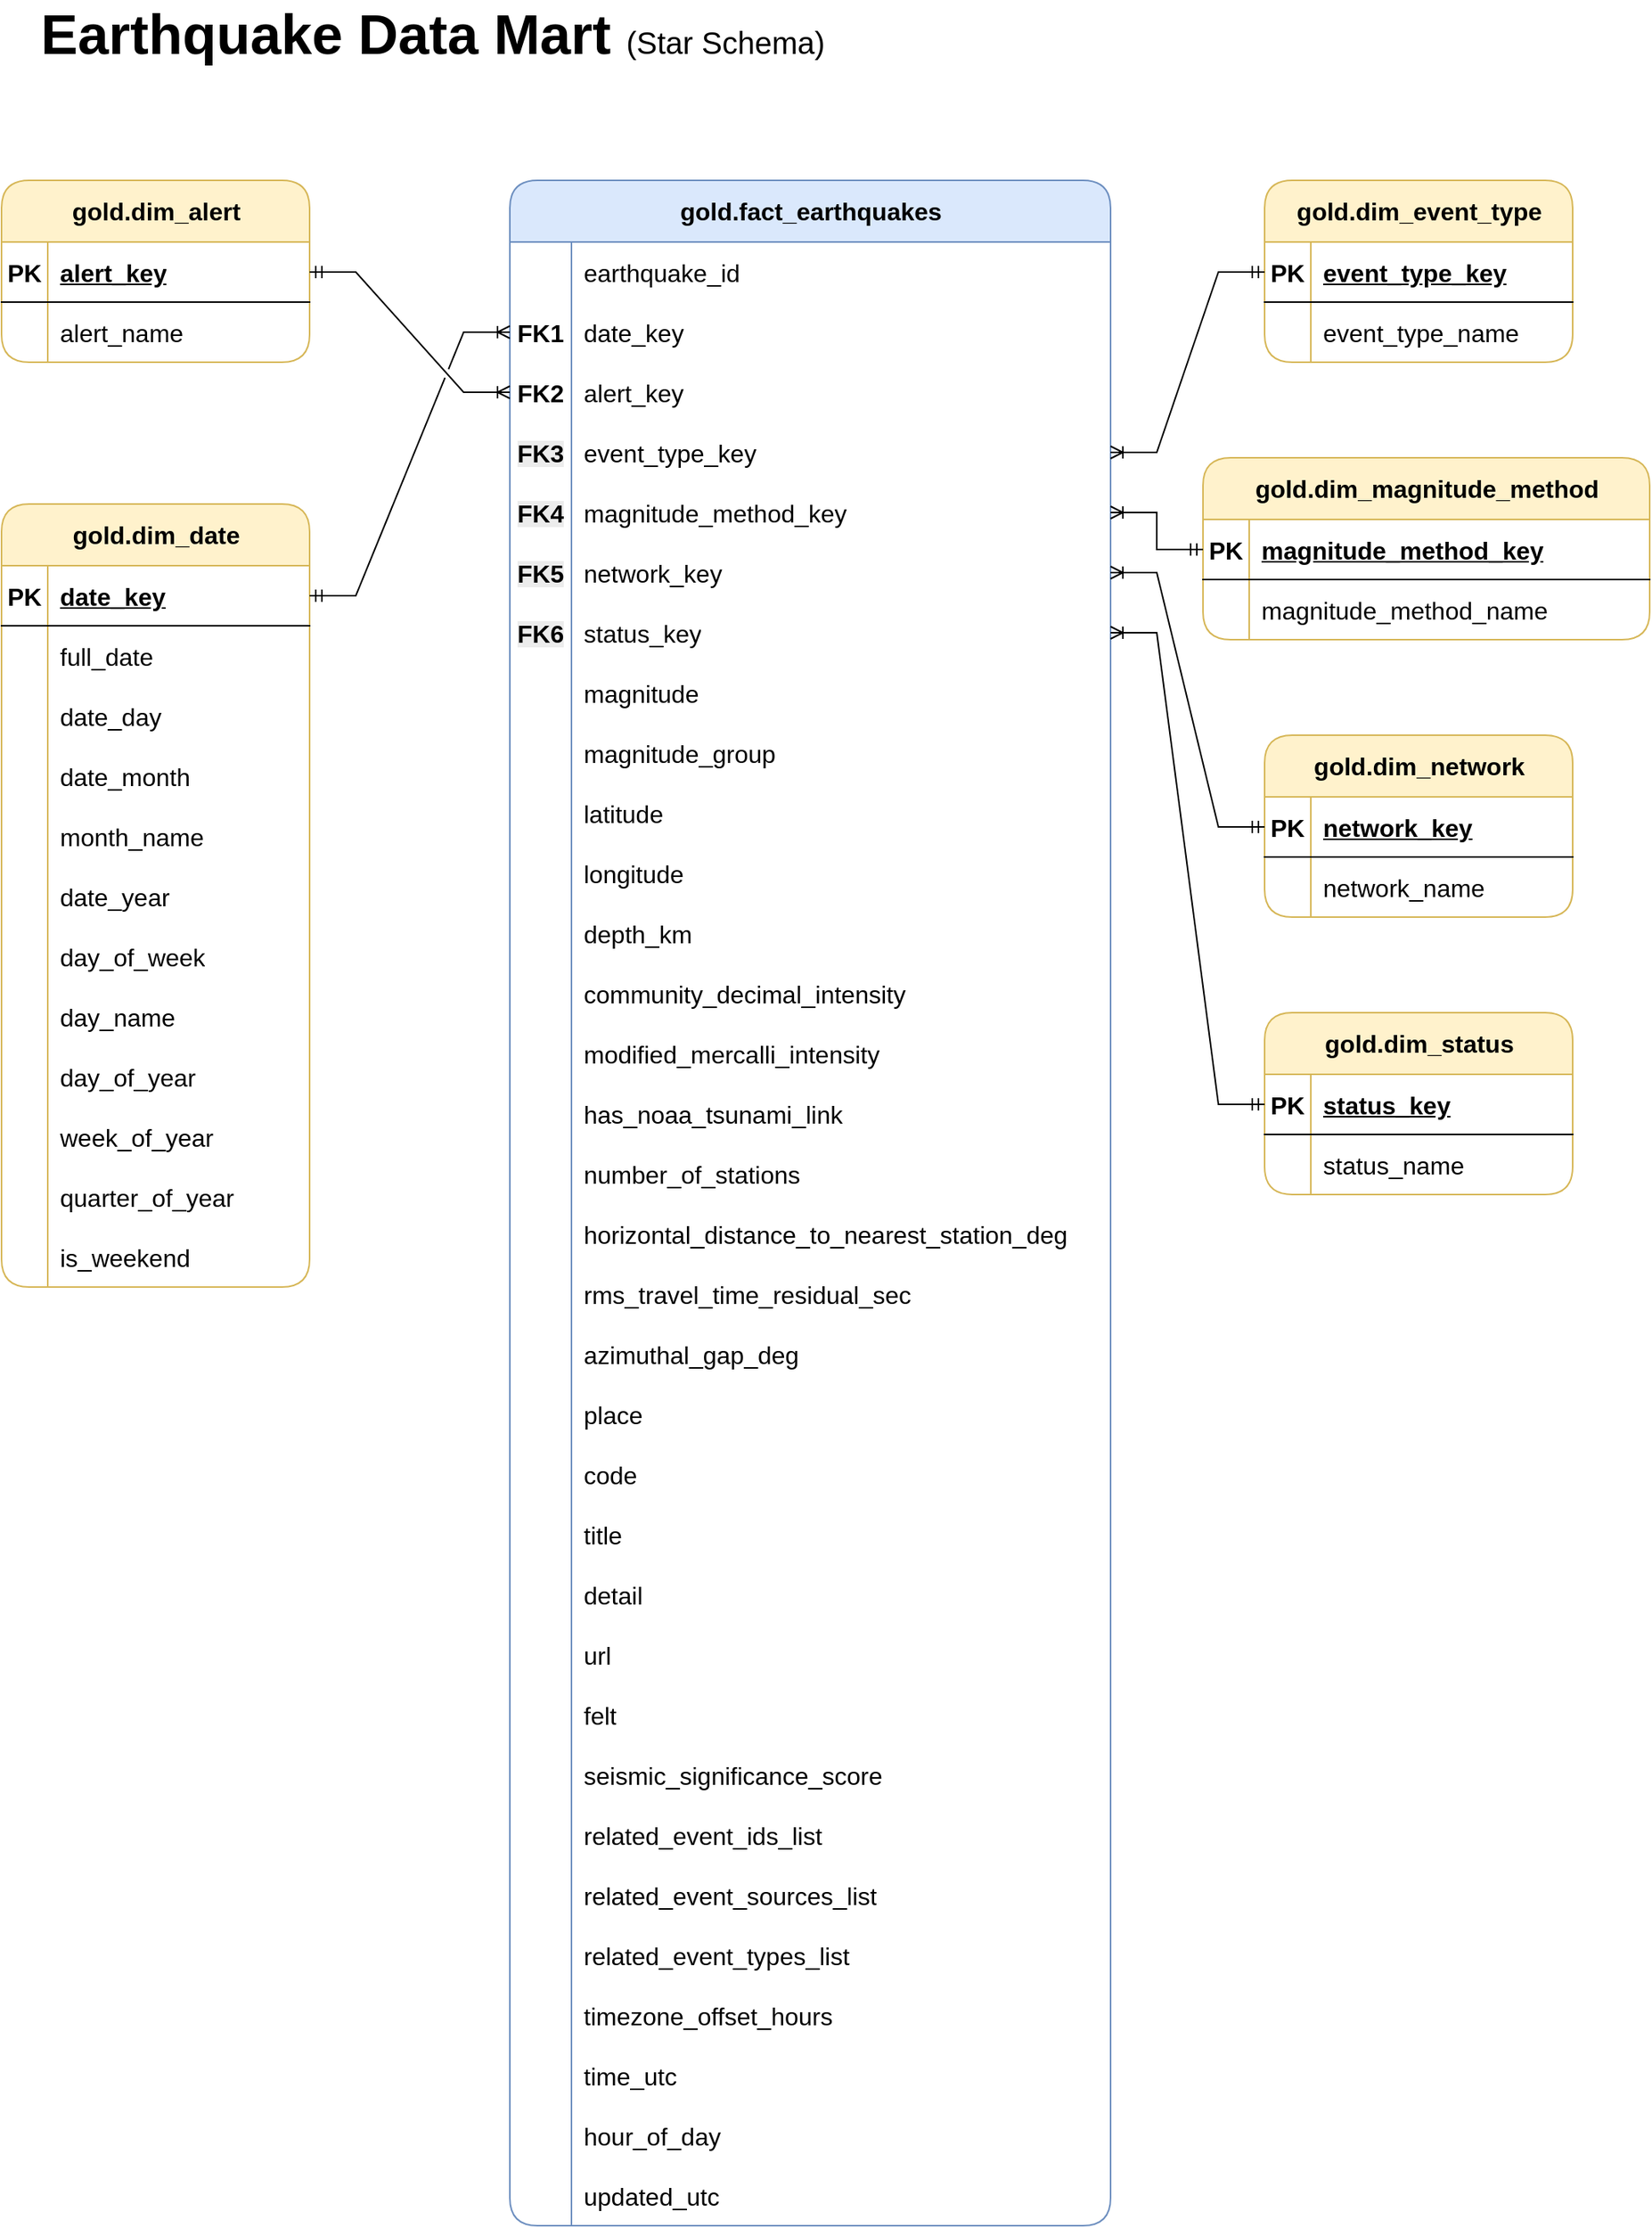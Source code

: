 <mxfile version="28.0.6">
  <diagram name="Page-1" id="fBCyLRc50VzOcb81UVgH">
    <mxGraphModel dx="1303" dy="783" grid="1" gridSize="10" guides="1" tooltips="1" connect="1" arrows="1" fold="1" page="1" pageScale="1" pageWidth="1169" pageHeight="827" math="0" shadow="0">
      <root>
        <mxCell id="0" />
        <mxCell id="1" parent="0" />
        <mxCell id="mGK4X3r3w6U-2YkT1dGA-1" value="gold.fact_earthquakes" style="shape=table;startSize=40;container=1;collapsible=1;childLayout=tableLayout;fixedRows=1;rowLines=0;fontStyle=1;align=center;resizeLast=1;html=1;rounded=1;fillColor=#dae8fc;strokeColor=#6c8ebf;fontSize=16;" vertex="1" parent="1">
          <mxGeometry x="390" y="150" width="390" height="1327" as="geometry" />
        </mxCell>
        <mxCell id="mGK4X3r3w6U-2YkT1dGA-2" value="" style="shape=tableRow;horizontal=0;startSize=0;swimlaneHead=0;swimlaneBody=0;fillColor=none;collapsible=0;dropTarget=0;points=[[0,0.5],[1,0.5]];portConstraint=eastwest;top=0;left=0;right=0;bottom=0;fontSize=16;" vertex="1" parent="mGK4X3r3w6U-2YkT1dGA-1">
          <mxGeometry y="40" width="390" height="39" as="geometry" />
        </mxCell>
        <mxCell id="mGK4X3r3w6U-2YkT1dGA-3" value="" style="shape=partialRectangle;connectable=0;fillColor=none;top=0;left=0;bottom=0;right=0;editable=1;overflow=hidden;whiteSpace=wrap;html=1;fontSize=16;" vertex="1" parent="mGK4X3r3w6U-2YkT1dGA-2">
          <mxGeometry width="40.0" height="39" as="geometry">
            <mxRectangle width="40.0" height="39" as="alternateBounds" />
          </mxGeometry>
        </mxCell>
        <mxCell id="mGK4X3r3w6U-2YkT1dGA-4" value="earthquake_id" style="shape=partialRectangle;connectable=0;fillColor=none;top=0;left=0;bottom=0;right=0;align=left;spacingLeft=6;overflow=hidden;whiteSpace=wrap;html=1;fontSize=16;" vertex="1" parent="mGK4X3r3w6U-2YkT1dGA-2">
          <mxGeometry x="40.0" width="350.0" height="39" as="geometry">
            <mxRectangle width="350.0" height="39" as="alternateBounds" />
          </mxGeometry>
        </mxCell>
        <mxCell id="mGK4X3r3w6U-2YkT1dGA-5" value="" style="shape=tableRow;horizontal=0;startSize=0;swimlaneHead=0;swimlaneBody=0;fillColor=none;collapsible=0;dropTarget=0;points=[[0,0.5],[1,0.5]];portConstraint=eastwest;top=0;left=0;right=0;bottom=0;fontSize=16;" vertex="1" parent="mGK4X3r3w6U-2YkT1dGA-1">
          <mxGeometry y="79" width="390" height="39" as="geometry" />
        </mxCell>
        <mxCell id="mGK4X3r3w6U-2YkT1dGA-6" value="&lt;b&gt;FK1&lt;/b&gt;" style="shape=partialRectangle;connectable=0;fillColor=none;top=0;left=0;bottom=0;right=0;editable=1;overflow=hidden;whiteSpace=wrap;html=1;fontSize=16;" vertex="1" parent="mGK4X3r3w6U-2YkT1dGA-5">
          <mxGeometry width="40.0" height="39" as="geometry">
            <mxRectangle width="40.0" height="39" as="alternateBounds" />
          </mxGeometry>
        </mxCell>
        <mxCell id="mGK4X3r3w6U-2YkT1dGA-7" value="date_key" style="shape=partialRectangle;connectable=0;fillColor=none;top=0;left=0;bottom=0;right=0;align=left;spacingLeft=6;overflow=hidden;whiteSpace=wrap;html=1;fontSize=16;" vertex="1" parent="mGK4X3r3w6U-2YkT1dGA-5">
          <mxGeometry x="40.0" width="350.0" height="39" as="geometry">
            <mxRectangle width="350.0" height="39" as="alternateBounds" />
          </mxGeometry>
        </mxCell>
        <mxCell id="mGK4X3r3w6U-2YkT1dGA-8" value="" style="shape=tableRow;horizontal=0;startSize=0;swimlaneHead=0;swimlaneBody=0;fillColor=none;collapsible=0;dropTarget=0;points=[[0,0.5],[1,0.5]];portConstraint=eastwest;top=0;left=0;right=0;bottom=0;fontSize=16;" vertex="1" parent="mGK4X3r3w6U-2YkT1dGA-1">
          <mxGeometry y="118" width="390" height="39" as="geometry" />
        </mxCell>
        <mxCell id="mGK4X3r3w6U-2YkT1dGA-9" value="&lt;b&gt;FK2&lt;/b&gt;" style="shape=partialRectangle;connectable=0;fillColor=none;top=0;left=0;bottom=0;right=0;editable=1;overflow=hidden;whiteSpace=wrap;html=1;fontSize=16;" vertex="1" parent="mGK4X3r3w6U-2YkT1dGA-8">
          <mxGeometry width="40.0" height="39" as="geometry">
            <mxRectangle width="40.0" height="39" as="alternateBounds" />
          </mxGeometry>
        </mxCell>
        <mxCell id="mGK4X3r3w6U-2YkT1dGA-10" value="alert_key" style="shape=partialRectangle;connectable=0;fillColor=none;top=0;left=0;bottom=0;right=0;align=left;spacingLeft=6;overflow=hidden;whiteSpace=wrap;html=1;fontSize=16;" vertex="1" parent="mGK4X3r3w6U-2YkT1dGA-8">
          <mxGeometry x="40.0" width="350.0" height="39" as="geometry">
            <mxRectangle width="350.0" height="39" as="alternateBounds" />
          </mxGeometry>
        </mxCell>
        <mxCell id="mGK4X3r3w6U-2YkT1dGA-11" style="shape=tableRow;horizontal=0;startSize=0;swimlaneHead=0;swimlaneBody=0;fillColor=none;collapsible=0;dropTarget=0;points=[[0,0.5],[1,0.5]];portConstraint=eastwest;top=0;left=0;right=0;bottom=0;fontSize=16;" vertex="1" parent="mGK4X3r3w6U-2YkT1dGA-1">
          <mxGeometry y="157" width="390" height="39" as="geometry" />
        </mxCell>
        <mxCell id="mGK4X3r3w6U-2YkT1dGA-12" value="&lt;div&gt;&lt;b style=&quot;color: rgb(0, 0, 0); background-color: rgb(236, 236, 236);&quot;&gt;FK3&lt;/b&gt;&lt;/div&gt;" style="shape=partialRectangle;connectable=0;fillColor=none;top=0;left=0;bottom=0;right=0;editable=1;overflow=hidden;whiteSpace=wrap;html=1;fontSize=16;" vertex="1" parent="mGK4X3r3w6U-2YkT1dGA-11">
          <mxGeometry width="40.0" height="39" as="geometry">
            <mxRectangle width="40.0" height="39" as="alternateBounds" />
          </mxGeometry>
        </mxCell>
        <mxCell id="mGK4X3r3w6U-2YkT1dGA-13" value="event_type_key" style="shape=partialRectangle;connectable=0;fillColor=none;top=0;left=0;bottom=0;right=0;align=left;spacingLeft=6;overflow=hidden;whiteSpace=wrap;html=1;fontSize=16;" vertex="1" parent="mGK4X3r3w6U-2YkT1dGA-11">
          <mxGeometry x="40.0" width="350.0" height="39" as="geometry">
            <mxRectangle width="350.0" height="39" as="alternateBounds" />
          </mxGeometry>
        </mxCell>
        <mxCell id="mGK4X3r3w6U-2YkT1dGA-14" style="shape=tableRow;horizontal=0;startSize=0;swimlaneHead=0;swimlaneBody=0;fillColor=none;collapsible=0;dropTarget=0;points=[[0,0.5],[1,0.5]];portConstraint=eastwest;top=0;left=0;right=0;bottom=0;fontSize=16;" vertex="1" parent="mGK4X3r3w6U-2YkT1dGA-1">
          <mxGeometry y="196" width="390" height="39" as="geometry" />
        </mxCell>
        <mxCell id="mGK4X3r3w6U-2YkT1dGA-15" value="&lt;b style=&quot;forced-color-adjust: none; color: rgb(0, 0, 0); font-family: Helvetica; font-size: 16px; font-style: normal; font-variant-ligatures: normal; font-variant-caps: normal; letter-spacing: normal; orphans: 2; text-align: center; text-indent: 0px; text-transform: none; widows: 2; word-spacing: 0px; -webkit-text-stroke-width: 0px; white-space: normal; background-color: rgb(236, 236, 236); text-decoration-thickness: initial; text-decoration-style: initial; text-decoration-color: initial;&quot;&gt;FK4&lt;/b&gt;" style="shape=partialRectangle;connectable=0;fillColor=none;top=0;left=0;bottom=0;right=0;editable=1;overflow=hidden;whiteSpace=wrap;html=1;fontSize=16;" vertex="1" parent="mGK4X3r3w6U-2YkT1dGA-14">
          <mxGeometry width="40.0" height="39" as="geometry">
            <mxRectangle width="40.0" height="39" as="alternateBounds" />
          </mxGeometry>
        </mxCell>
        <mxCell id="mGK4X3r3w6U-2YkT1dGA-16" value="magnitude_method_key" style="shape=partialRectangle;connectable=0;fillColor=none;top=0;left=0;bottom=0;right=0;align=left;spacingLeft=6;overflow=hidden;whiteSpace=wrap;html=1;fontSize=16;" vertex="1" parent="mGK4X3r3w6U-2YkT1dGA-14">
          <mxGeometry x="40.0" width="350.0" height="39" as="geometry">
            <mxRectangle width="350.0" height="39" as="alternateBounds" />
          </mxGeometry>
        </mxCell>
        <mxCell id="mGK4X3r3w6U-2YkT1dGA-17" style="shape=tableRow;horizontal=0;startSize=0;swimlaneHead=0;swimlaneBody=0;fillColor=none;collapsible=0;dropTarget=0;points=[[0,0.5],[1,0.5]];portConstraint=eastwest;top=0;left=0;right=0;bottom=0;fontSize=16;" vertex="1" parent="mGK4X3r3w6U-2YkT1dGA-1">
          <mxGeometry y="235" width="390" height="39" as="geometry" />
        </mxCell>
        <mxCell id="mGK4X3r3w6U-2YkT1dGA-18" value="&lt;b style=&quot;forced-color-adjust: none; color: rgb(0, 0, 0); font-family: Helvetica; font-size: 16px; font-style: normal; font-variant-ligatures: normal; font-variant-caps: normal; letter-spacing: normal; orphans: 2; text-align: center; text-indent: 0px; text-transform: none; widows: 2; word-spacing: 0px; -webkit-text-stroke-width: 0px; white-space: normal; background-color: rgb(236, 236, 236); text-decoration-thickness: initial; text-decoration-style: initial; text-decoration-color: initial;&quot;&gt;FK5&lt;/b&gt;" style="shape=partialRectangle;connectable=0;fillColor=none;top=0;left=0;bottom=0;right=0;editable=1;overflow=hidden;whiteSpace=wrap;html=1;fontSize=16;" vertex="1" parent="mGK4X3r3w6U-2YkT1dGA-17">
          <mxGeometry width="40.0" height="39" as="geometry">
            <mxRectangle width="40.0" height="39" as="alternateBounds" />
          </mxGeometry>
        </mxCell>
        <mxCell id="mGK4X3r3w6U-2YkT1dGA-19" value="network_key" style="shape=partialRectangle;connectable=0;fillColor=none;top=0;left=0;bottom=0;right=0;align=left;spacingLeft=6;overflow=hidden;whiteSpace=wrap;html=1;fontSize=16;" vertex="1" parent="mGK4X3r3w6U-2YkT1dGA-17">
          <mxGeometry x="40.0" width="350.0" height="39" as="geometry">
            <mxRectangle width="350.0" height="39" as="alternateBounds" />
          </mxGeometry>
        </mxCell>
        <mxCell id="mGK4X3r3w6U-2YkT1dGA-20" style="shape=tableRow;horizontal=0;startSize=0;swimlaneHead=0;swimlaneBody=0;fillColor=none;collapsible=0;dropTarget=0;points=[[0,0.5],[1,0.5]];portConstraint=eastwest;top=0;left=0;right=0;bottom=0;fontSize=16;" vertex="1" parent="mGK4X3r3w6U-2YkT1dGA-1">
          <mxGeometry y="274" width="390" height="39" as="geometry" />
        </mxCell>
        <mxCell id="mGK4X3r3w6U-2YkT1dGA-21" value="&lt;b style=&quot;forced-color-adjust: none; color: rgb(0, 0, 0); font-family: Helvetica; font-size: 16px; font-style: normal; font-variant-ligatures: normal; font-variant-caps: normal; letter-spacing: normal; orphans: 2; text-align: center; text-indent: 0px; text-transform: none; widows: 2; word-spacing: 0px; -webkit-text-stroke-width: 0px; white-space: normal; background-color: rgb(236, 236, 236); text-decoration-thickness: initial; text-decoration-style: initial; text-decoration-color: initial;&quot;&gt;FK6&lt;/b&gt;" style="shape=partialRectangle;connectable=0;fillColor=none;top=0;left=0;bottom=0;right=0;editable=1;overflow=hidden;whiteSpace=wrap;html=1;fontSize=16;" vertex="1" parent="mGK4X3r3w6U-2YkT1dGA-20">
          <mxGeometry width="40.0" height="39" as="geometry">
            <mxRectangle width="40.0" height="39" as="alternateBounds" />
          </mxGeometry>
        </mxCell>
        <mxCell id="mGK4X3r3w6U-2YkT1dGA-22" value="status_key" style="shape=partialRectangle;connectable=0;fillColor=none;top=0;left=0;bottom=0;right=0;align=left;spacingLeft=6;overflow=hidden;whiteSpace=wrap;html=1;fontSize=16;" vertex="1" parent="mGK4X3r3w6U-2YkT1dGA-20">
          <mxGeometry x="40.0" width="350.0" height="39" as="geometry">
            <mxRectangle width="350.0" height="39" as="alternateBounds" />
          </mxGeometry>
        </mxCell>
        <mxCell id="mGK4X3r3w6U-2YkT1dGA-23" style="shape=tableRow;horizontal=0;startSize=0;swimlaneHead=0;swimlaneBody=0;fillColor=none;collapsible=0;dropTarget=0;points=[[0,0.5],[1,0.5]];portConstraint=eastwest;top=0;left=0;right=0;bottom=0;fontSize=16;" vertex="1" parent="mGK4X3r3w6U-2YkT1dGA-1">
          <mxGeometry y="313" width="390" height="39" as="geometry" />
        </mxCell>
        <mxCell id="mGK4X3r3w6U-2YkT1dGA-24" style="shape=partialRectangle;connectable=0;fillColor=none;top=0;left=0;bottom=0;right=0;editable=1;overflow=hidden;whiteSpace=wrap;html=1;fontSize=16;" vertex="1" parent="mGK4X3r3w6U-2YkT1dGA-23">
          <mxGeometry width="40.0" height="39" as="geometry">
            <mxRectangle width="40.0" height="39" as="alternateBounds" />
          </mxGeometry>
        </mxCell>
        <mxCell id="mGK4X3r3w6U-2YkT1dGA-25" value="magnitude" style="shape=partialRectangle;connectable=0;fillColor=none;top=0;left=0;bottom=0;right=0;align=left;spacingLeft=6;overflow=hidden;whiteSpace=wrap;html=1;fontSize=16;" vertex="1" parent="mGK4X3r3w6U-2YkT1dGA-23">
          <mxGeometry x="40.0" width="350.0" height="39" as="geometry">
            <mxRectangle width="350.0" height="39" as="alternateBounds" />
          </mxGeometry>
        </mxCell>
        <mxCell id="mGK4X3r3w6U-2YkT1dGA-26" style="shape=tableRow;horizontal=0;startSize=0;swimlaneHead=0;swimlaneBody=0;fillColor=none;collapsible=0;dropTarget=0;points=[[0,0.5],[1,0.5]];portConstraint=eastwest;top=0;left=0;right=0;bottom=0;fontSize=16;" vertex="1" parent="mGK4X3r3w6U-2YkT1dGA-1">
          <mxGeometry y="352" width="390" height="39" as="geometry" />
        </mxCell>
        <mxCell id="mGK4X3r3w6U-2YkT1dGA-27" style="shape=partialRectangle;connectable=0;fillColor=none;top=0;left=0;bottom=0;right=0;editable=1;overflow=hidden;whiteSpace=wrap;html=1;fontSize=16;" vertex="1" parent="mGK4X3r3w6U-2YkT1dGA-26">
          <mxGeometry width="40.0" height="39" as="geometry">
            <mxRectangle width="40.0" height="39" as="alternateBounds" />
          </mxGeometry>
        </mxCell>
        <mxCell id="mGK4X3r3w6U-2YkT1dGA-28" value="magnitude_group" style="shape=partialRectangle;connectable=0;fillColor=none;top=0;left=0;bottom=0;right=0;align=left;spacingLeft=6;overflow=hidden;whiteSpace=wrap;html=1;fontSize=16;" vertex="1" parent="mGK4X3r3w6U-2YkT1dGA-26">
          <mxGeometry x="40.0" width="350.0" height="39" as="geometry">
            <mxRectangle width="350.0" height="39" as="alternateBounds" />
          </mxGeometry>
        </mxCell>
        <mxCell id="mGK4X3r3w6U-2YkT1dGA-50" style="shape=tableRow;horizontal=0;startSize=0;swimlaneHead=0;swimlaneBody=0;fillColor=none;collapsible=0;dropTarget=0;points=[[0,0.5],[1,0.5]];portConstraint=eastwest;top=0;left=0;right=0;bottom=0;fontSize=16;" vertex="1" parent="mGK4X3r3w6U-2YkT1dGA-1">
          <mxGeometry y="391" width="390" height="39" as="geometry" />
        </mxCell>
        <mxCell id="mGK4X3r3w6U-2YkT1dGA-51" style="shape=partialRectangle;connectable=0;fillColor=none;top=0;left=0;bottom=0;right=0;editable=1;overflow=hidden;whiteSpace=wrap;html=1;fontSize=16;" vertex="1" parent="mGK4X3r3w6U-2YkT1dGA-50">
          <mxGeometry width="40.0" height="39" as="geometry">
            <mxRectangle width="40.0" height="39" as="alternateBounds" />
          </mxGeometry>
        </mxCell>
        <mxCell id="mGK4X3r3w6U-2YkT1dGA-52" value="latitude" style="shape=partialRectangle;connectable=0;fillColor=none;top=0;left=0;bottom=0;right=0;align=left;spacingLeft=6;overflow=hidden;whiteSpace=wrap;html=1;fontSize=16;" vertex="1" parent="mGK4X3r3w6U-2YkT1dGA-50">
          <mxGeometry x="40.0" width="350.0" height="39" as="geometry">
            <mxRectangle width="350.0" height="39" as="alternateBounds" />
          </mxGeometry>
        </mxCell>
        <mxCell id="mGK4X3r3w6U-2YkT1dGA-47" style="shape=tableRow;horizontal=0;startSize=0;swimlaneHead=0;swimlaneBody=0;fillColor=none;collapsible=0;dropTarget=0;points=[[0,0.5],[1,0.5]];portConstraint=eastwest;top=0;left=0;right=0;bottom=0;fontSize=16;" vertex="1" parent="mGK4X3r3w6U-2YkT1dGA-1">
          <mxGeometry y="430" width="390" height="39" as="geometry" />
        </mxCell>
        <mxCell id="mGK4X3r3w6U-2YkT1dGA-48" style="shape=partialRectangle;connectable=0;fillColor=none;top=0;left=0;bottom=0;right=0;editable=1;overflow=hidden;whiteSpace=wrap;html=1;fontSize=16;" vertex="1" parent="mGK4X3r3w6U-2YkT1dGA-47">
          <mxGeometry width="40.0" height="39" as="geometry">
            <mxRectangle width="40.0" height="39" as="alternateBounds" />
          </mxGeometry>
        </mxCell>
        <mxCell id="mGK4X3r3w6U-2YkT1dGA-49" value="longitude" style="shape=partialRectangle;connectable=0;fillColor=none;top=0;left=0;bottom=0;right=0;align=left;spacingLeft=6;overflow=hidden;whiteSpace=wrap;html=1;fontSize=16;" vertex="1" parent="mGK4X3r3w6U-2YkT1dGA-47">
          <mxGeometry x="40.0" width="350.0" height="39" as="geometry">
            <mxRectangle width="350.0" height="39" as="alternateBounds" />
          </mxGeometry>
        </mxCell>
        <mxCell id="mGK4X3r3w6U-2YkT1dGA-44" style="shape=tableRow;horizontal=0;startSize=0;swimlaneHead=0;swimlaneBody=0;fillColor=none;collapsible=0;dropTarget=0;points=[[0,0.5],[1,0.5]];portConstraint=eastwest;top=0;left=0;right=0;bottom=0;fontSize=16;" vertex="1" parent="mGK4X3r3w6U-2YkT1dGA-1">
          <mxGeometry y="469" width="390" height="39" as="geometry" />
        </mxCell>
        <mxCell id="mGK4X3r3w6U-2YkT1dGA-45" style="shape=partialRectangle;connectable=0;fillColor=none;top=0;left=0;bottom=0;right=0;editable=1;overflow=hidden;whiteSpace=wrap;html=1;fontSize=16;" vertex="1" parent="mGK4X3r3w6U-2YkT1dGA-44">
          <mxGeometry width="40.0" height="39" as="geometry">
            <mxRectangle width="40.0" height="39" as="alternateBounds" />
          </mxGeometry>
        </mxCell>
        <mxCell id="mGK4X3r3w6U-2YkT1dGA-46" value="depth_km" style="shape=partialRectangle;connectable=0;fillColor=none;top=0;left=0;bottom=0;right=0;align=left;spacingLeft=6;overflow=hidden;whiteSpace=wrap;html=1;fontSize=16;" vertex="1" parent="mGK4X3r3w6U-2YkT1dGA-44">
          <mxGeometry x="40.0" width="350.0" height="39" as="geometry">
            <mxRectangle width="350.0" height="39" as="alternateBounds" />
          </mxGeometry>
        </mxCell>
        <mxCell id="mGK4X3r3w6U-2YkT1dGA-41" style="shape=tableRow;horizontal=0;startSize=0;swimlaneHead=0;swimlaneBody=0;fillColor=none;collapsible=0;dropTarget=0;points=[[0,0.5],[1,0.5]];portConstraint=eastwest;top=0;left=0;right=0;bottom=0;fontSize=16;" vertex="1" parent="mGK4X3r3w6U-2YkT1dGA-1">
          <mxGeometry y="508" width="390" height="39" as="geometry" />
        </mxCell>
        <mxCell id="mGK4X3r3w6U-2YkT1dGA-42" style="shape=partialRectangle;connectable=0;fillColor=none;top=0;left=0;bottom=0;right=0;editable=1;overflow=hidden;whiteSpace=wrap;html=1;fontSize=16;" vertex="1" parent="mGK4X3r3w6U-2YkT1dGA-41">
          <mxGeometry width="40.0" height="39" as="geometry">
            <mxRectangle width="40.0" height="39" as="alternateBounds" />
          </mxGeometry>
        </mxCell>
        <mxCell id="mGK4X3r3w6U-2YkT1dGA-43" value="community_decimal_intensity" style="shape=partialRectangle;connectable=0;fillColor=none;top=0;left=0;bottom=0;right=0;align=left;spacingLeft=6;overflow=hidden;whiteSpace=wrap;html=1;fontSize=16;" vertex="1" parent="mGK4X3r3w6U-2YkT1dGA-41">
          <mxGeometry x="40.0" width="350.0" height="39" as="geometry">
            <mxRectangle width="350.0" height="39" as="alternateBounds" />
          </mxGeometry>
        </mxCell>
        <mxCell id="mGK4X3r3w6U-2YkT1dGA-38" style="shape=tableRow;horizontal=0;startSize=0;swimlaneHead=0;swimlaneBody=0;fillColor=none;collapsible=0;dropTarget=0;points=[[0,0.5],[1,0.5]];portConstraint=eastwest;top=0;left=0;right=0;bottom=0;fontSize=16;" vertex="1" parent="mGK4X3r3w6U-2YkT1dGA-1">
          <mxGeometry y="547" width="390" height="39" as="geometry" />
        </mxCell>
        <mxCell id="mGK4X3r3w6U-2YkT1dGA-39" style="shape=partialRectangle;connectable=0;fillColor=none;top=0;left=0;bottom=0;right=0;editable=1;overflow=hidden;whiteSpace=wrap;html=1;fontSize=16;" vertex="1" parent="mGK4X3r3w6U-2YkT1dGA-38">
          <mxGeometry width="40.0" height="39" as="geometry">
            <mxRectangle width="40.0" height="39" as="alternateBounds" />
          </mxGeometry>
        </mxCell>
        <mxCell id="mGK4X3r3w6U-2YkT1dGA-40" value="modified_mercalli_intensity" style="shape=partialRectangle;connectable=0;fillColor=none;top=0;left=0;bottom=0;right=0;align=left;spacingLeft=6;overflow=hidden;whiteSpace=wrap;html=1;fontSize=16;" vertex="1" parent="mGK4X3r3w6U-2YkT1dGA-38">
          <mxGeometry x="40.0" width="350.0" height="39" as="geometry">
            <mxRectangle width="350.0" height="39" as="alternateBounds" />
          </mxGeometry>
        </mxCell>
        <mxCell id="mGK4X3r3w6U-2YkT1dGA-35" style="shape=tableRow;horizontal=0;startSize=0;swimlaneHead=0;swimlaneBody=0;fillColor=none;collapsible=0;dropTarget=0;points=[[0,0.5],[1,0.5]];portConstraint=eastwest;top=0;left=0;right=0;bottom=0;fontSize=16;" vertex="1" parent="mGK4X3r3w6U-2YkT1dGA-1">
          <mxGeometry y="586" width="390" height="39" as="geometry" />
        </mxCell>
        <mxCell id="mGK4X3r3w6U-2YkT1dGA-36" style="shape=partialRectangle;connectable=0;fillColor=none;top=0;left=0;bottom=0;right=0;editable=1;overflow=hidden;whiteSpace=wrap;html=1;fontSize=16;" vertex="1" parent="mGK4X3r3w6U-2YkT1dGA-35">
          <mxGeometry width="40.0" height="39" as="geometry">
            <mxRectangle width="40.0" height="39" as="alternateBounds" />
          </mxGeometry>
        </mxCell>
        <mxCell id="mGK4X3r3w6U-2YkT1dGA-37" value="has_noaa_tsunami_link" style="shape=partialRectangle;connectable=0;fillColor=none;top=0;left=0;bottom=0;right=0;align=left;spacingLeft=6;overflow=hidden;whiteSpace=wrap;html=1;fontSize=16;" vertex="1" parent="mGK4X3r3w6U-2YkT1dGA-35">
          <mxGeometry x="40.0" width="350.0" height="39" as="geometry">
            <mxRectangle width="350.0" height="39" as="alternateBounds" />
          </mxGeometry>
        </mxCell>
        <mxCell id="mGK4X3r3w6U-2YkT1dGA-32" style="shape=tableRow;horizontal=0;startSize=0;swimlaneHead=0;swimlaneBody=0;fillColor=none;collapsible=0;dropTarget=0;points=[[0,0.5],[1,0.5]];portConstraint=eastwest;top=0;left=0;right=0;bottom=0;fontSize=16;" vertex="1" parent="mGK4X3r3w6U-2YkT1dGA-1">
          <mxGeometry y="625" width="390" height="39" as="geometry" />
        </mxCell>
        <mxCell id="mGK4X3r3w6U-2YkT1dGA-33" style="shape=partialRectangle;connectable=0;fillColor=none;top=0;left=0;bottom=0;right=0;editable=1;overflow=hidden;whiteSpace=wrap;html=1;fontSize=16;" vertex="1" parent="mGK4X3r3w6U-2YkT1dGA-32">
          <mxGeometry width="40.0" height="39" as="geometry">
            <mxRectangle width="40.0" height="39" as="alternateBounds" />
          </mxGeometry>
        </mxCell>
        <mxCell id="mGK4X3r3w6U-2YkT1dGA-34" value="number_of_stations" style="shape=partialRectangle;connectable=0;fillColor=none;top=0;left=0;bottom=0;right=0;align=left;spacingLeft=6;overflow=hidden;whiteSpace=wrap;html=1;fontSize=16;" vertex="1" parent="mGK4X3r3w6U-2YkT1dGA-32">
          <mxGeometry x="40.0" width="350.0" height="39" as="geometry">
            <mxRectangle width="350.0" height="39" as="alternateBounds" />
          </mxGeometry>
        </mxCell>
        <mxCell id="mGK4X3r3w6U-2YkT1dGA-80" style="shape=tableRow;horizontal=0;startSize=0;swimlaneHead=0;swimlaneBody=0;fillColor=none;collapsible=0;dropTarget=0;points=[[0,0.5],[1,0.5]];portConstraint=eastwest;top=0;left=0;right=0;bottom=0;fontSize=16;" vertex="1" parent="mGK4X3r3w6U-2YkT1dGA-1">
          <mxGeometry y="664" width="390" height="39" as="geometry" />
        </mxCell>
        <mxCell id="mGK4X3r3w6U-2YkT1dGA-81" style="shape=partialRectangle;connectable=0;fillColor=none;top=0;left=0;bottom=0;right=0;editable=1;overflow=hidden;whiteSpace=wrap;html=1;fontSize=16;" vertex="1" parent="mGK4X3r3w6U-2YkT1dGA-80">
          <mxGeometry width="40.0" height="39" as="geometry">
            <mxRectangle width="40.0" height="39" as="alternateBounds" />
          </mxGeometry>
        </mxCell>
        <mxCell id="mGK4X3r3w6U-2YkT1dGA-82" value="horizontal_distance_to_nearest_station_deg" style="shape=partialRectangle;connectable=0;fillColor=none;top=0;left=0;bottom=0;right=0;align=left;spacingLeft=6;overflow=hidden;whiteSpace=wrap;html=1;fontSize=16;" vertex="1" parent="mGK4X3r3w6U-2YkT1dGA-80">
          <mxGeometry x="40.0" width="350.0" height="39" as="geometry">
            <mxRectangle width="350.0" height="39" as="alternateBounds" />
          </mxGeometry>
        </mxCell>
        <mxCell id="mGK4X3r3w6U-2YkT1dGA-77" style="shape=tableRow;horizontal=0;startSize=0;swimlaneHead=0;swimlaneBody=0;fillColor=none;collapsible=0;dropTarget=0;points=[[0,0.5],[1,0.5]];portConstraint=eastwest;top=0;left=0;right=0;bottom=0;fontSize=16;" vertex="1" parent="mGK4X3r3w6U-2YkT1dGA-1">
          <mxGeometry y="703" width="390" height="39" as="geometry" />
        </mxCell>
        <mxCell id="mGK4X3r3w6U-2YkT1dGA-78" style="shape=partialRectangle;connectable=0;fillColor=none;top=0;left=0;bottom=0;right=0;editable=1;overflow=hidden;whiteSpace=wrap;html=1;fontSize=16;" vertex="1" parent="mGK4X3r3w6U-2YkT1dGA-77">
          <mxGeometry width="40.0" height="39" as="geometry">
            <mxRectangle width="40.0" height="39" as="alternateBounds" />
          </mxGeometry>
        </mxCell>
        <mxCell id="mGK4X3r3w6U-2YkT1dGA-79" value="rms_travel_time_residual_sec" style="shape=partialRectangle;connectable=0;fillColor=none;top=0;left=0;bottom=0;right=0;align=left;spacingLeft=6;overflow=hidden;whiteSpace=wrap;html=1;fontSize=16;" vertex="1" parent="mGK4X3r3w6U-2YkT1dGA-77">
          <mxGeometry x="40.0" width="350.0" height="39" as="geometry">
            <mxRectangle width="350.0" height="39" as="alternateBounds" />
          </mxGeometry>
        </mxCell>
        <mxCell id="mGK4X3r3w6U-2YkT1dGA-74" style="shape=tableRow;horizontal=0;startSize=0;swimlaneHead=0;swimlaneBody=0;fillColor=none;collapsible=0;dropTarget=0;points=[[0,0.5],[1,0.5]];portConstraint=eastwest;top=0;left=0;right=0;bottom=0;fontSize=16;" vertex="1" parent="mGK4X3r3w6U-2YkT1dGA-1">
          <mxGeometry y="742" width="390" height="39" as="geometry" />
        </mxCell>
        <mxCell id="mGK4X3r3w6U-2YkT1dGA-75" style="shape=partialRectangle;connectable=0;fillColor=none;top=0;left=0;bottom=0;right=0;editable=1;overflow=hidden;whiteSpace=wrap;html=1;fontSize=16;" vertex="1" parent="mGK4X3r3w6U-2YkT1dGA-74">
          <mxGeometry width="40.0" height="39" as="geometry">
            <mxRectangle width="40.0" height="39" as="alternateBounds" />
          </mxGeometry>
        </mxCell>
        <mxCell id="mGK4X3r3w6U-2YkT1dGA-76" value="azimuthal_gap_deg" style="shape=partialRectangle;connectable=0;fillColor=none;top=0;left=0;bottom=0;right=0;align=left;spacingLeft=6;overflow=hidden;whiteSpace=wrap;html=1;fontSize=16;" vertex="1" parent="mGK4X3r3w6U-2YkT1dGA-74">
          <mxGeometry x="40.0" width="350.0" height="39" as="geometry">
            <mxRectangle width="350.0" height="39" as="alternateBounds" />
          </mxGeometry>
        </mxCell>
        <mxCell id="mGK4X3r3w6U-2YkT1dGA-71" style="shape=tableRow;horizontal=0;startSize=0;swimlaneHead=0;swimlaneBody=0;fillColor=none;collapsible=0;dropTarget=0;points=[[0,0.5],[1,0.5]];portConstraint=eastwest;top=0;left=0;right=0;bottom=0;fontSize=16;" vertex="1" parent="mGK4X3r3w6U-2YkT1dGA-1">
          <mxGeometry y="781" width="390" height="39" as="geometry" />
        </mxCell>
        <mxCell id="mGK4X3r3w6U-2YkT1dGA-72" style="shape=partialRectangle;connectable=0;fillColor=none;top=0;left=0;bottom=0;right=0;editable=1;overflow=hidden;whiteSpace=wrap;html=1;fontSize=16;" vertex="1" parent="mGK4X3r3w6U-2YkT1dGA-71">
          <mxGeometry width="40.0" height="39" as="geometry">
            <mxRectangle width="40.0" height="39" as="alternateBounds" />
          </mxGeometry>
        </mxCell>
        <mxCell id="mGK4X3r3w6U-2YkT1dGA-73" value="place" style="shape=partialRectangle;connectable=0;fillColor=none;top=0;left=0;bottom=0;right=0;align=left;spacingLeft=6;overflow=hidden;whiteSpace=wrap;html=1;fontSize=16;" vertex="1" parent="mGK4X3r3w6U-2YkT1dGA-71">
          <mxGeometry x="40.0" width="350.0" height="39" as="geometry">
            <mxRectangle width="350.0" height="39" as="alternateBounds" />
          </mxGeometry>
        </mxCell>
        <mxCell id="mGK4X3r3w6U-2YkT1dGA-68" style="shape=tableRow;horizontal=0;startSize=0;swimlaneHead=0;swimlaneBody=0;fillColor=none;collapsible=0;dropTarget=0;points=[[0,0.5],[1,0.5]];portConstraint=eastwest;top=0;left=0;right=0;bottom=0;fontSize=16;" vertex="1" parent="mGK4X3r3w6U-2YkT1dGA-1">
          <mxGeometry y="820" width="390" height="39" as="geometry" />
        </mxCell>
        <mxCell id="mGK4X3r3w6U-2YkT1dGA-69" style="shape=partialRectangle;connectable=0;fillColor=none;top=0;left=0;bottom=0;right=0;editable=1;overflow=hidden;whiteSpace=wrap;html=1;fontSize=16;" vertex="1" parent="mGK4X3r3w6U-2YkT1dGA-68">
          <mxGeometry width="40.0" height="39" as="geometry">
            <mxRectangle width="40.0" height="39" as="alternateBounds" />
          </mxGeometry>
        </mxCell>
        <mxCell id="mGK4X3r3w6U-2YkT1dGA-70" value="code" style="shape=partialRectangle;connectable=0;fillColor=none;top=0;left=0;bottom=0;right=0;align=left;spacingLeft=6;overflow=hidden;whiteSpace=wrap;html=1;fontSize=16;" vertex="1" parent="mGK4X3r3w6U-2YkT1dGA-68">
          <mxGeometry x="40.0" width="350.0" height="39" as="geometry">
            <mxRectangle width="350.0" height="39" as="alternateBounds" />
          </mxGeometry>
        </mxCell>
        <mxCell id="mGK4X3r3w6U-2YkT1dGA-65" style="shape=tableRow;horizontal=0;startSize=0;swimlaneHead=0;swimlaneBody=0;fillColor=none;collapsible=0;dropTarget=0;points=[[0,0.5],[1,0.5]];portConstraint=eastwest;top=0;left=0;right=0;bottom=0;fontSize=16;" vertex="1" parent="mGK4X3r3w6U-2YkT1dGA-1">
          <mxGeometry y="859" width="390" height="39" as="geometry" />
        </mxCell>
        <mxCell id="mGK4X3r3w6U-2YkT1dGA-66" style="shape=partialRectangle;connectable=0;fillColor=none;top=0;left=0;bottom=0;right=0;editable=1;overflow=hidden;whiteSpace=wrap;html=1;fontSize=16;" vertex="1" parent="mGK4X3r3w6U-2YkT1dGA-65">
          <mxGeometry width="40.0" height="39" as="geometry">
            <mxRectangle width="40.0" height="39" as="alternateBounds" />
          </mxGeometry>
        </mxCell>
        <mxCell id="mGK4X3r3w6U-2YkT1dGA-67" value="title" style="shape=partialRectangle;connectable=0;fillColor=none;top=0;left=0;bottom=0;right=0;align=left;spacingLeft=6;overflow=hidden;whiteSpace=wrap;html=1;fontSize=16;" vertex="1" parent="mGK4X3r3w6U-2YkT1dGA-65">
          <mxGeometry x="40.0" width="350.0" height="39" as="geometry">
            <mxRectangle width="350.0" height="39" as="alternateBounds" />
          </mxGeometry>
        </mxCell>
        <mxCell id="mGK4X3r3w6U-2YkT1dGA-62" style="shape=tableRow;horizontal=0;startSize=0;swimlaneHead=0;swimlaneBody=0;fillColor=none;collapsible=0;dropTarget=0;points=[[0,0.5],[1,0.5]];portConstraint=eastwest;top=0;left=0;right=0;bottom=0;fontSize=16;" vertex="1" parent="mGK4X3r3w6U-2YkT1dGA-1">
          <mxGeometry y="898" width="390" height="39" as="geometry" />
        </mxCell>
        <mxCell id="mGK4X3r3w6U-2YkT1dGA-63" style="shape=partialRectangle;connectable=0;fillColor=none;top=0;left=0;bottom=0;right=0;editable=1;overflow=hidden;whiteSpace=wrap;html=1;fontSize=16;" vertex="1" parent="mGK4X3r3w6U-2YkT1dGA-62">
          <mxGeometry width="40.0" height="39" as="geometry">
            <mxRectangle width="40.0" height="39" as="alternateBounds" />
          </mxGeometry>
        </mxCell>
        <mxCell id="mGK4X3r3w6U-2YkT1dGA-64" value="detail" style="shape=partialRectangle;connectable=0;fillColor=none;top=0;left=0;bottom=0;right=0;align=left;spacingLeft=6;overflow=hidden;whiteSpace=wrap;html=1;fontSize=16;" vertex="1" parent="mGK4X3r3w6U-2YkT1dGA-62">
          <mxGeometry x="40.0" width="350.0" height="39" as="geometry">
            <mxRectangle width="350.0" height="39" as="alternateBounds" />
          </mxGeometry>
        </mxCell>
        <mxCell id="mGK4X3r3w6U-2YkT1dGA-59" style="shape=tableRow;horizontal=0;startSize=0;swimlaneHead=0;swimlaneBody=0;fillColor=none;collapsible=0;dropTarget=0;points=[[0,0.5],[1,0.5]];portConstraint=eastwest;top=0;left=0;right=0;bottom=0;fontSize=16;" vertex="1" parent="mGK4X3r3w6U-2YkT1dGA-1">
          <mxGeometry y="937" width="390" height="39" as="geometry" />
        </mxCell>
        <mxCell id="mGK4X3r3w6U-2YkT1dGA-60" style="shape=partialRectangle;connectable=0;fillColor=none;top=0;left=0;bottom=0;right=0;editable=1;overflow=hidden;whiteSpace=wrap;html=1;fontSize=16;" vertex="1" parent="mGK4X3r3w6U-2YkT1dGA-59">
          <mxGeometry width="40.0" height="39" as="geometry">
            <mxRectangle width="40.0" height="39" as="alternateBounds" />
          </mxGeometry>
        </mxCell>
        <mxCell id="mGK4X3r3w6U-2YkT1dGA-61" value="url" style="shape=partialRectangle;connectable=0;fillColor=none;top=0;left=0;bottom=0;right=0;align=left;spacingLeft=6;overflow=hidden;whiteSpace=wrap;html=1;fontSize=16;" vertex="1" parent="mGK4X3r3w6U-2YkT1dGA-59">
          <mxGeometry x="40.0" width="350.0" height="39" as="geometry">
            <mxRectangle width="350.0" height="39" as="alternateBounds" />
          </mxGeometry>
        </mxCell>
        <mxCell id="mGK4X3r3w6U-2YkT1dGA-56" style="shape=tableRow;horizontal=0;startSize=0;swimlaneHead=0;swimlaneBody=0;fillColor=none;collapsible=0;dropTarget=0;points=[[0,0.5],[1,0.5]];portConstraint=eastwest;top=0;left=0;right=0;bottom=0;fontSize=16;" vertex="1" parent="mGK4X3r3w6U-2YkT1dGA-1">
          <mxGeometry y="976" width="390" height="39" as="geometry" />
        </mxCell>
        <mxCell id="mGK4X3r3w6U-2YkT1dGA-57" style="shape=partialRectangle;connectable=0;fillColor=none;top=0;left=0;bottom=0;right=0;editable=1;overflow=hidden;whiteSpace=wrap;html=1;fontSize=16;" vertex="1" parent="mGK4X3r3w6U-2YkT1dGA-56">
          <mxGeometry width="40.0" height="39" as="geometry">
            <mxRectangle width="40.0" height="39" as="alternateBounds" />
          </mxGeometry>
        </mxCell>
        <mxCell id="mGK4X3r3w6U-2YkT1dGA-58" value="felt" style="shape=partialRectangle;connectable=0;fillColor=none;top=0;left=0;bottom=0;right=0;align=left;spacingLeft=6;overflow=hidden;whiteSpace=wrap;html=1;fontSize=16;" vertex="1" parent="mGK4X3r3w6U-2YkT1dGA-56">
          <mxGeometry x="40.0" width="350.0" height="39" as="geometry">
            <mxRectangle width="350.0" height="39" as="alternateBounds" />
          </mxGeometry>
        </mxCell>
        <mxCell id="mGK4X3r3w6U-2YkT1dGA-53" style="shape=tableRow;horizontal=0;startSize=0;swimlaneHead=0;swimlaneBody=0;fillColor=none;collapsible=0;dropTarget=0;points=[[0,0.5],[1,0.5]];portConstraint=eastwest;top=0;left=0;right=0;bottom=0;fontSize=16;" vertex="1" parent="mGK4X3r3w6U-2YkT1dGA-1">
          <mxGeometry y="1015" width="390" height="39" as="geometry" />
        </mxCell>
        <mxCell id="mGK4X3r3w6U-2YkT1dGA-54" style="shape=partialRectangle;connectable=0;fillColor=none;top=0;left=0;bottom=0;right=0;editable=1;overflow=hidden;whiteSpace=wrap;html=1;fontSize=16;" vertex="1" parent="mGK4X3r3w6U-2YkT1dGA-53">
          <mxGeometry width="40.0" height="39" as="geometry">
            <mxRectangle width="40.0" height="39" as="alternateBounds" />
          </mxGeometry>
        </mxCell>
        <mxCell id="mGK4X3r3w6U-2YkT1dGA-55" value="seismic_significance_score" style="shape=partialRectangle;connectable=0;fillColor=none;top=0;left=0;bottom=0;right=0;align=left;spacingLeft=6;overflow=hidden;whiteSpace=wrap;html=1;fontSize=16;" vertex="1" parent="mGK4X3r3w6U-2YkT1dGA-53">
          <mxGeometry x="40.0" width="350.0" height="39" as="geometry">
            <mxRectangle width="350.0" height="39" as="alternateBounds" />
          </mxGeometry>
        </mxCell>
        <mxCell id="mGK4X3r3w6U-2YkT1dGA-95" style="shape=tableRow;horizontal=0;startSize=0;swimlaneHead=0;swimlaneBody=0;fillColor=none;collapsible=0;dropTarget=0;points=[[0,0.5],[1,0.5]];portConstraint=eastwest;top=0;left=0;right=0;bottom=0;fontSize=16;" vertex="1" parent="mGK4X3r3w6U-2YkT1dGA-1">
          <mxGeometry y="1054" width="390" height="39" as="geometry" />
        </mxCell>
        <mxCell id="mGK4X3r3w6U-2YkT1dGA-96" style="shape=partialRectangle;connectable=0;fillColor=none;top=0;left=0;bottom=0;right=0;editable=1;overflow=hidden;whiteSpace=wrap;html=1;fontSize=16;" vertex="1" parent="mGK4X3r3w6U-2YkT1dGA-95">
          <mxGeometry width="40.0" height="39" as="geometry">
            <mxRectangle width="40.0" height="39" as="alternateBounds" />
          </mxGeometry>
        </mxCell>
        <mxCell id="mGK4X3r3w6U-2YkT1dGA-97" value="related_event_ids_list" style="shape=partialRectangle;connectable=0;fillColor=none;top=0;left=0;bottom=0;right=0;align=left;spacingLeft=6;overflow=hidden;whiteSpace=wrap;html=1;fontSize=16;" vertex="1" parent="mGK4X3r3w6U-2YkT1dGA-95">
          <mxGeometry x="40.0" width="350.0" height="39" as="geometry">
            <mxRectangle width="350.0" height="39" as="alternateBounds" />
          </mxGeometry>
        </mxCell>
        <mxCell id="mGK4X3r3w6U-2YkT1dGA-92" style="shape=tableRow;horizontal=0;startSize=0;swimlaneHead=0;swimlaneBody=0;fillColor=none;collapsible=0;dropTarget=0;points=[[0,0.5],[1,0.5]];portConstraint=eastwest;top=0;left=0;right=0;bottom=0;fontSize=16;" vertex="1" parent="mGK4X3r3w6U-2YkT1dGA-1">
          <mxGeometry y="1093" width="390" height="39" as="geometry" />
        </mxCell>
        <mxCell id="mGK4X3r3w6U-2YkT1dGA-93" style="shape=partialRectangle;connectable=0;fillColor=none;top=0;left=0;bottom=0;right=0;editable=1;overflow=hidden;whiteSpace=wrap;html=1;fontSize=16;" vertex="1" parent="mGK4X3r3w6U-2YkT1dGA-92">
          <mxGeometry width="40.0" height="39" as="geometry">
            <mxRectangle width="40.0" height="39" as="alternateBounds" />
          </mxGeometry>
        </mxCell>
        <mxCell id="mGK4X3r3w6U-2YkT1dGA-94" value="related_event_sources_list" style="shape=partialRectangle;connectable=0;fillColor=none;top=0;left=0;bottom=0;right=0;align=left;spacingLeft=6;overflow=hidden;whiteSpace=wrap;html=1;fontSize=16;" vertex="1" parent="mGK4X3r3w6U-2YkT1dGA-92">
          <mxGeometry x="40.0" width="350.0" height="39" as="geometry">
            <mxRectangle width="350.0" height="39" as="alternateBounds" />
          </mxGeometry>
        </mxCell>
        <mxCell id="mGK4X3r3w6U-2YkT1dGA-89" style="shape=tableRow;horizontal=0;startSize=0;swimlaneHead=0;swimlaneBody=0;fillColor=none;collapsible=0;dropTarget=0;points=[[0,0.5],[1,0.5]];portConstraint=eastwest;top=0;left=0;right=0;bottom=0;fontSize=16;" vertex="1" parent="mGK4X3r3w6U-2YkT1dGA-1">
          <mxGeometry y="1132" width="390" height="39" as="geometry" />
        </mxCell>
        <mxCell id="mGK4X3r3w6U-2YkT1dGA-90" style="shape=partialRectangle;connectable=0;fillColor=none;top=0;left=0;bottom=0;right=0;editable=1;overflow=hidden;whiteSpace=wrap;html=1;fontSize=16;" vertex="1" parent="mGK4X3r3w6U-2YkT1dGA-89">
          <mxGeometry width="40.0" height="39" as="geometry">
            <mxRectangle width="40.0" height="39" as="alternateBounds" />
          </mxGeometry>
        </mxCell>
        <mxCell id="mGK4X3r3w6U-2YkT1dGA-91" value="related_event_types_list" style="shape=partialRectangle;connectable=0;fillColor=none;top=0;left=0;bottom=0;right=0;align=left;spacingLeft=6;overflow=hidden;whiteSpace=wrap;html=1;fontSize=16;" vertex="1" parent="mGK4X3r3w6U-2YkT1dGA-89">
          <mxGeometry x="40.0" width="350.0" height="39" as="geometry">
            <mxRectangle width="350.0" height="39" as="alternateBounds" />
          </mxGeometry>
        </mxCell>
        <mxCell id="mGK4X3r3w6U-2YkT1dGA-86" style="shape=tableRow;horizontal=0;startSize=0;swimlaneHead=0;swimlaneBody=0;fillColor=none;collapsible=0;dropTarget=0;points=[[0,0.5],[1,0.5]];portConstraint=eastwest;top=0;left=0;right=0;bottom=0;fontSize=16;" vertex="1" parent="mGK4X3r3w6U-2YkT1dGA-1">
          <mxGeometry y="1171" width="390" height="39" as="geometry" />
        </mxCell>
        <mxCell id="mGK4X3r3w6U-2YkT1dGA-87" style="shape=partialRectangle;connectable=0;fillColor=none;top=0;left=0;bottom=0;right=0;editable=1;overflow=hidden;whiteSpace=wrap;html=1;fontSize=16;" vertex="1" parent="mGK4X3r3w6U-2YkT1dGA-86">
          <mxGeometry width="40.0" height="39" as="geometry">
            <mxRectangle width="40.0" height="39" as="alternateBounds" />
          </mxGeometry>
        </mxCell>
        <mxCell id="mGK4X3r3w6U-2YkT1dGA-88" value="timezone_offset_hours" style="shape=partialRectangle;connectable=0;fillColor=none;top=0;left=0;bottom=0;right=0;align=left;spacingLeft=6;overflow=hidden;whiteSpace=wrap;html=1;fontSize=16;" vertex="1" parent="mGK4X3r3w6U-2YkT1dGA-86">
          <mxGeometry x="40.0" width="350.0" height="39" as="geometry">
            <mxRectangle width="350.0" height="39" as="alternateBounds" />
          </mxGeometry>
        </mxCell>
        <mxCell id="mGK4X3r3w6U-2YkT1dGA-83" style="shape=tableRow;horizontal=0;startSize=0;swimlaneHead=0;swimlaneBody=0;fillColor=none;collapsible=0;dropTarget=0;points=[[0,0.5],[1,0.5]];portConstraint=eastwest;top=0;left=0;right=0;bottom=0;fontSize=16;" vertex="1" parent="mGK4X3r3w6U-2YkT1dGA-1">
          <mxGeometry y="1210" width="390" height="39" as="geometry" />
        </mxCell>
        <mxCell id="mGK4X3r3w6U-2YkT1dGA-84" style="shape=partialRectangle;connectable=0;fillColor=none;top=0;left=0;bottom=0;right=0;editable=1;overflow=hidden;whiteSpace=wrap;html=1;fontSize=16;" vertex="1" parent="mGK4X3r3w6U-2YkT1dGA-83">
          <mxGeometry width="40.0" height="39" as="geometry">
            <mxRectangle width="40.0" height="39" as="alternateBounds" />
          </mxGeometry>
        </mxCell>
        <mxCell id="mGK4X3r3w6U-2YkT1dGA-85" value="time_utc" style="shape=partialRectangle;connectable=0;fillColor=none;top=0;left=0;bottom=0;right=0;align=left;spacingLeft=6;overflow=hidden;whiteSpace=wrap;html=1;fontSize=16;" vertex="1" parent="mGK4X3r3w6U-2YkT1dGA-83">
          <mxGeometry x="40.0" width="350.0" height="39" as="geometry">
            <mxRectangle width="350.0" height="39" as="alternateBounds" />
          </mxGeometry>
        </mxCell>
        <mxCell id="mGK4X3r3w6U-2YkT1dGA-101" style="shape=tableRow;horizontal=0;startSize=0;swimlaneHead=0;swimlaneBody=0;fillColor=none;collapsible=0;dropTarget=0;points=[[0,0.5],[1,0.5]];portConstraint=eastwest;top=0;left=0;right=0;bottom=0;fontSize=16;" vertex="1" parent="mGK4X3r3w6U-2YkT1dGA-1">
          <mxGeometry y="1249" width="390" height="39" as="geometry" />
        </mxCell>
        <mxCell id="mGK4X3r3w6U-2YkT1dGA-102" style="shape=partialRectangle;connectable=0;fillColor=none;top=0;left=0;bottom=0;right=0;editable=1;overflow=hidden;whiteSpace=wrap;html=1;fontSize=16;" vertex="1" parent="mGK4X3r3w6U-2YkT1dGA-101">
          <mxGeometry width="40.0" height="39" as="geometry">
            <mxRectangle width="40.0" height="39" as="alternateBounds" />
          </mxGeometry>
        </mxCell>
        <mxCell id="mGK4X3r3w6U-2YkT1dGA-103" value="hour_of_day" style="shape=partialRectangle;connectable=0;fillColor=none;top=0;left=0;bottom=0;right=0;align=left;spacingLeft=6;overflow=hidden;whiteSpace=wrap;html=1;fontSize=16;" vertex="1" parent="mGK4X3r3w6U-2YkT1dGA-101">
          <mxGeometry x="40.0" width="350.0" height="39" as="geometry">
            <mxRectangle width="350.0" height="39" as="alternateBounds" />
          </mxGeometry>
        </mxCell>
        <mxCell id="mGK4X3r3w6U-2YkT1dGA-98" style="shape=tableRow;horizontal=0;startSize=0;swimlaneHead=0;swimlaneBody=0;fillColor=none;collapsible=0;dropTarget=0;points=[[0,0.5],[1,0.5]];portConstraint=eastwest;top=0;left=0;right=0;bottom=0;fontSize=16;" vertex="1" parent="mGK4X3r3w6U-2YkT1dGA-1">
          <mxGeometry y="1288" width="390" height="39" as="geometry" />
        </mxCell>
        <mxCell id="mGK4X3r3w6U-2YkT1dGA-99" style="shape=partialRectangle;connectable=0;fillColor=none;top=0;left=0;bottom=0;right=0;editable=1;overflow=hidden;whiteSpace=wrap;html=1;fontSize=16;" vertex="1" parent="mGK4X3r3w6U-2YkT1dGA-98">
          <mxGeometry width="40.0" height="39" as="geometry">
            <mxRectangle width="40.0" height="39" as="alternateBounds" />
          </mxGeometry>
        </mxCell>
        <mxCell id="mGK4X3r3w6U-2YkT1dGA-100" value="updated_utc" style="shape=partialRectangle;connectable=0;fillColor=none;top=0;left=0;bottom=0;right=0;align=left;spacingLeft=6;overflow=hidden;whiteSpace=wrap;html=1;fontSize=16;" vertex="1" parent="mGK4X3r3w6U-2YkT1dGA-98">
          <mxGeometry x="40.0" width="350.0" height="39" as="geometry">
            <mxRectangle width="350.0" height="39" as="alternateBounds" />
          </mxGeometry>
        </mxCell>
        <mxCell id="mGK4X3r3w6U-2YkT1dGA-30" value="&lt;font&gt;&lt;b&gt;Earthquake Data Mart&lt;/b&gt;&lt;/font&gt; &lt;font style=&quot;font-size: 20px;&quot;&gt;(Star Schema)&lt;/font&gt;" style="text;html=1;align=center;verticalAlign=middle;whiteSpace=wrap;rounded=0;fontSize=36;" vertex="1" parent="1">
          <mxGeometry x="60" y="40" width="560" height="30" as="geometry" />
        </mxCell>
        <mxCell id="mGK4X3r3w6U-2YkT1dGA-104" value="gold.dim_alert" style="shape=table;startSize=40;container=1;collapsible=1;childLayout=tableLayout;fixedRows=1;rowLines=0;fontStyle=1;align=center;resizeLast=1;html=1;rounded=1;fillColor=#fff2cc;strokeColor=#d6b656;fontSize=16;" vertex="1" parent="1">
          <mxGeometry x="60" y="150" width="200" height="118" as="geometry" />
        </mxCell>
        <mxCell id="mGK4X3r3w6U-2YkT1dGA-105" value="" style="shape=tableRow;horizontal=0;startSize=0;swimlaneHead=0;swimlaneBody=0;fillColor=none;collapsible=0;dropTarget=0;points=[[0,0.5],[1,0.5]];portConstraint=eastwest;top=0;left=0;right=0;bottom=1;fontSize=16;" vertex="1" parent="mGK4X3r3w6U-2YkT1dGA-104">
          <mxGeometry y="40" width="200" height="39" as="geometry" />
        </mxCell>
        <mxCell id="mGK4X3r3w6U-2YkT1dGA-106" value="PK" style="shape=partialRectangle;connectable=0;fillColor=none;top=0;left=0;bottom=0;right=0;fontStyle=1;overflow=hidden;whiteSpace=wrap;html=1;fontSize=16;" vertex="1" parent="mGK4X3r3w6U-2YkT1dGA-105">
          <mxGeometry width="30" height="39" as="geometry">
            <mxRectangle width="30" height="39" as="alternateBounds" />
          </mxGeometry>
        </mxCell>
        <mxCell id="mGK4X3r3w6U-2YkT1dGA-107" value="alert_key" style="shape=partialRectangle;connectable=0;fillColor=none;top=0;left=0;bottom=0;right=0;align=left;spacingLeft=6;fontStyle=5;overflow=hidden;whiteSpace=wrap;html=1;fontSize=16;" vertex="1" parent="mGK4X3r3w6U-2YkT1dGA-105">
          <mxGeometry x="30" width="170" height="39" as="geometry">
            <mxRectangle width="170" height="39" as="alternateBounds" />
          </mxGeometry>
        </mxCell>
        <mxCell id="mGK4X3r3w6U-2YkT1dGA-108" value="" style="shape=tableRow;horizontal=0;startSize=0;swimlaneHead=0;swimlaneBody=0;fillColor=none;collapsible=0;dropTarget=0;points=[[0,0.5],[1,0.5]];portConstraint=eastwest;top=0;left=0;right=0;bottom=0;fontSize=16;" vertex="1" parent="mGK4X3r3w6U-2YkT1dGA-104">
          <mxGeometry y="79" width="200" height="39" as="geometry" />
        </mxCell>
        <mxCell id="mGK4X3r3w6U-2YkT1dGA-109" value="" style="shape=partialRectangle;connectable=0;fillColor=none;top=0;left=0;bottom=0;right=0;editable=1;overflow=hidden;whiteSpace=wrap;html=1;fontSize=16;" vertex="1" parent="mGK4X3r3w6U-2YkT1dGA-108">
          <mxGeometry width="30" height="39" as="geometry">
            <mxRectangle width="30" height="39" as="alternateBounds" />
          </mxGeometry>
        </mxCell>
        <mxCell id="mGK4X3r3w6U-2YkT1dGA-110" value="alert_name" style="shape=partialRectangle;connectable=0;fillColor=none;top=0;left=0;bottom=0;right=0;align=left;spacingLeft=6;overflow=hidden;whiteSpace=wrap;html=1;fontSize=16;" vertex="1" parent="mGK4X3r3w6U-2YkT1dGA-108">
          <mxGeometry x="30" width="170" height="39" as="geometry">
            <mxRectangle width="170" height="39" as="alternateBounds" />
          </mxGeometry>
        </mxCell>
        <mxCell id="mGK4X3r3w6U-2YkT1dGA-135" value="gold.dim_date" style="shape=table;startSize=40;container=1;collapsible=1;childLayout=tableLayout;fixedRows=1;rowLines=0;fontStyle=1;align=center;resizeLast=1;html=1;rounded=1;fillColor=#fff2cc;strokeColor=#d6b656;fontSize=16;" vertex="1" parent="1">
          <mxGeometry x="60" y="360" width="200" height="508" as="geometry" />
        </mxCell>
        <mxCell id="mGK4X3r3w6U-2YkT1dGA-136" value="" style="shape=tableRow;horizontal=0;startSize=0;swimlaneHead=0;swimlaneBody=0;fillColor=none;collapsible=0;dropTarget=0;points=[[0,0.5],[1,0.5]];portConstraint=eastwest;top=0;left=0;right=0;bottom=1;fontSize=16;" vertex="1" parent="mGK4X3r3w6U-2YkT1dGA-135">
          <mxGeometry y="40" width="200" height="39" as="geometry" />
        </mxCell>
        <mxCell id="mGK4X3r3w6U-2YkT1dGA-137" value="PK" style="shape=partialRectangle;connectable=0;fillColor=none;top=0;left=0;bottom=0;right=0;fontStyle=1;overflow=hidden;whiteSpace=wrap;html=1;fontSize=16;" vertex="1" parent="mGK4X3r3w6U-2YkT1dGA-136">
          <mxGeometry width="30" height="39" as="geometry">
            <mxRectangle width="30" height="39" as="alternateBounds" />
          </mxGeometry>
        </mxCell>
        <mxCell id="mGK4X3r3w6U-2YkT1dGA-138" value="date_key" style="shape=partialRectangle;connectable=0;fillColor=none;top=0;left=0;bottom=0;right=0;align=left;spacingLeft=6;fontStyle=5;overflow=hidden;whiteSpace=wrap;html=1;fontSize=16;" vertex="1" parent="mGK4X3r3w6U-2YkT1dGA-136">
          <mxGeometry x="30" width="170" height="39" as="geometry">
            <mxRectangle width="170" height="39" as="alternateBounds" />
          </mxGeometry>
        </mxCell>
        <mxCell id="mGK4X3r3w6U-2YkT1dGA-139" value="" style="shape=tableRow;horizontal=0;startSize=0;swimlaneHead=0;swimlaneBody=0;fillColor=none;collapsible=0;dropTarget=0;points=[[0,0.5],[1,0.5]];portConstraint=eastwest;top=0;left=0;right=0;bottom=0;fontSize=16;" vertex="1" parent="mGK4X3r3w6U-2YkT1dGA-135">
          <mxGeometry y="79" width="200" height="39" as="geometry" />
        </mxCell>
        <mxCell id="mGK4X3r3w6U-2YkT1dGA-140" value="" style="shape=partialRectangle;connectable=0;fillColor=none;top=0;left=0;bottom=0;right=0;editable=1;overflow=hidden;whiteSpace=wrap;html=1;fontSize=16;" vertex="1" parent="mGK4X3r3w6U-2YkT1dGA-139">
          <mxGeometry width="30" height="39" as="geometry">
            <mxRectangle width="30" height="39" as="alternateBounds" />
          </mxGeometry>
        </mxCell>
        <mxCell id="mGK4X3r3w6U-2YkT1dGA-141" value="full_date" style="shape=partialRectangle;connectable=0;fillColor=none;top=0;left=0;bottom=0;right=0;align=left;spacingLeft=6;overflow=hidden;whiteSpace=wrap;html=1;fontSize=16;" vertex="1" parent="mGK4X3r3w6U-2YkT1dGA-139">
          <mxGeometry x="30" width="170" height="39" as="geometry">
            <mxRectangle width="170" height="39" as="alternateBounds" />
          </mxGeometry>
        </mxCell>
        <mxCell id="mGK4X3r3w6U-2YkT1dGA-163" style="shape=tableRow;horizontal=0;startSize=0;swimlaneHead=0;swimlaneBody=0;fillColor=none;collapsible=0;dropTarget=0;points=[[0,0.5],[1,0.5]];portConstraint=eastwest;top=0;left=0;right=0;bottom=0;fontSize=16;" vertex="1" parent="mGK4X3r3w6U-2YkT1dGA-135">
          <mxGeometry y="118" width="200" height="39" as="geometry" />
        </mxCell>
        <mxCell id="mGK4X3r3w6U-2YkT1dGA-164" style="shape=partialRectangle;connectable=0;fillColor=none;top=0;left=0;bottom=0;right=0;editable=1;overflow=hidden;whiteSpace=wrap;html=1;fontSize=16;" vertex="1" parent="mGK4X3r3w6U-2YkT1dGA-163">
          <mxGeometry width="30" height="39" as="geometry">
            <mxRectangle width="30" height="39" as="alternateBounds" />
          </mxGeometry>
        </mxCell>
        <mxCell id="mGK4X3r3w6U-2YkT1dGA-165" value="date_day" style="shape=partialRectangle;connectable=0;fillColor=none;top=0;left=0;bottom=0;right=0;align=left;spacingLeft=6;overflow=hidden;whiteSpace=wrap;html=1;fontSize=16;" vertex="1" parent="mGK4X3r3w6U-2YkT1dGA-163">
          <mxGeometry x="30" width="170" height="39" as="geometry">
            <mxRectangle width="170" height="39" as="alternateBounds" />
          </mxGeometry>
        </mxCell>
        <mxCell id="mGK4X3r3w6U-2YkT1dGA-166" style="shape=tableRow;horizontal=0;startSize=0;swimlaneHead=0;swimlaneBody=0;fillColor=none;collapsible=0;dropTarget=0;points=[[0,0.5],[1,0.5]];portConstraint=eastwest;top=0;left=0;right=0;bottom=0;fontSize=16;" vertex="1" parent="mGK4X3r3w6U-2YkT1dGA-135">
          <mxGeometry y="157" width="200" height="39" as="geometry" />
        </mxCell>
        <mxCell id="mGK4X3r3w6U-2YkT1dGA-167" style="shape=partialRectangle;connectable=0;fillColor=none;top=0;left=0;bottom=0;right=0;editable=1;overflow=hidden;whiteSpace=wrap;html=1;fontSize=16;" vertex="1" parent="mGK4X3r3w6U-2YkT1dGA-166">
          <mxGeometry width="30" height="39" as="geometry">
            <mxRectangle width="30" height="39" as="alternateBounds" />
          </mxGeometry>
        </mxCell>
        <mxCell id="mGK4X3r3w6U-2YkT1dGA-168" value="date_month" style="shape=partialRectangle;connectable=0;fillColor=none;top=0;left=0;bottom=0;right=0;align=left;spacingLeft=6;overflow=hidden;whiteSpace=wrap;html=1;fontSize=16;" vertex="1" parent="mGK4X3r3w6U-2YkT1dGA-166">
          <mxGeometry x="30" width="170" height="39" as="geometry">
            <mxRectangle width="170" height="39" as="alternateBounds" />
          </mxGeometry>
        </mxCell>
        <mxCell id="mGK4X3r3w6U-2YkT1dGA-160" style="shape=tableRow;horizontal=0;startSize=0;swimlaneHead=0;swimlaneBody=0;fillColor=none;collapsible=0;dropTarget=0;points=[[0,0.5],[1,0.5]];portConstraint=eastwest;top=0;left=0;right=0;bottom=0;fontSize=16;" vertex="1" parent="mGK4X3r3w6U-2YkT1dGA-135">
          <mxGeometry y="196" width="200" height="39" as="geometry" />
        </mxCell>
        <mxCell id="mGK4X3r3w6U-2YkT1dGA-161" style="shape=partialRectangle;connectable=0;fillColor=none;top=0;left=0;bottom=0;right=0;editable=1;overflow=hidden;whiteSpace=wrap;html=1;fontSize=16;" vertex="1" parent="mGK4X3r3w6U-2YkT1dGA-160">
          <mxGeometry width="30" height="39" as="geometry">
            <mxRectangle width="30" height="39" as="alternateBounds" />
          </mxGeometry>
        </mxCell>
        <mxCell id="mGK4X3r3w6U-2YkT1dGA-162" value="month_name" style="shape=partialRectangle;connectable=0;fillColor=none;top=0;left=0;bottom=0;right=0;align=left;spacingLeft=6;overflow=hidden;whiteSpace=wrap;html=1;fontSize=16;" vertex="1" parent="mGK4X3r3w6U-2YkT1dGA-160">
          <mxGeometry x="30" width="170" height="39" as="geometry">
            <mxRectangle width="170" height="39" as="alternateBounds" />
          </mxGeometry>
        </mxCell>
        <mxCell id="mGK4X3r3w6U-2YkT1dGA-157" style="shape=tableRow;horizontal=0;startSize=0;swimlaneHead=0;swimlaneBody=0;fillColor=none;collapsible=0;dropTarget=0;points=[[0,0.5],[1,0.5]];portConstraint=eastwest;top=0;left=0;right=0;bottom=0;fontSize=16;" vertex="1" parent="mGK4X3r3w6U-2YkT1dGA-135">
          <mxGeometry y="235" width="200" height="39" as="geometry" />
        </mxCell>
        <mxCell id="mGK4X3r3w6U-2YkT1dGA-158" style="shape=partialRectangle;connectable=0;fillColor=none;top=0;left=0;bottom=0;right=0;editable=1;overflow=hidden;whiteSpace=wrap;html=1;fontSize=16;" vertex="1" parent="mGK4X3r3w6U-2YkT1dGA-157">
          <mxGeometry width="30" height="39" as="geometry">
            <mxRectangle width="30" height="39" as="alternateBounds" />
          </mxGeometry>
        </mxCell>
        <mxCell id="mGK4X3r3w6U-2YkT1dGA-159" value="date_year" style="shape=partialRectangle;connectable=0;fillColor=none;top=0;left=0;bottom=0;right=0;align=left;spacingLeft=6;overflow=hidden;whiteSpace=wrap;html=1;fontSize=16;" vertex="1" parent="mGK4X3r3w6U-2YkT1dGA-157">
          <mxGeometry x="30" width="170" height="39" as="geometry">
            <mxRectangle width="170" height="39" as="alternateBounds" />
          </mxGeometry>
        </mxCell>
        <mxCell id="mGK4X3r3w6U-2YkT1dGA-154" style="shape=tableRow;horizontal=0;startSize=0;swimlaneHead=0;swimlaneBody=0;fillColor=none;collapsible=0;dropTarget=0;points=[[0,0.5],[1,0.5]];portConstraint=eastwest;top=0;left=0;right=0;bottom=0;fontSize=16;" vertex="1" parent="mGK4X3r3w6U-2YkT1dGA-135">
          <mxGeometry y="274" width="200" height="39" as="geometry" />
        </mxCell>
        <mxCell id="mGK4X3r3w6U-2YkT1dGA-155" style="shape=partialRectangle;connectable=0;fillColor=none;top=0;left=0;bottom=0;right=0;editable=1;overflow=hidden;whiteSpace=wrap;html=1;fontSize=16;" vertex="1" parent="mGK4X3r3w6U-2YkT1dGA-154">
          <mxGeometry width="30" height="39" as="geometry">
            <mxRectangle width="30" height="39" as="alternateBounds" />
          </mxGeometry>
        </mxCell>
        <mxCell id="mGK4X3r3w6U-2YkT1dGA-156" value="day_of_week" style="shape=partialRectangle;connectable=0;fillColor=none;top=0;left=0;bottom=0;right=0;align=left;spacingLeft=6;overflow=hidden;whiteSpace=wrap;html=1;fontSize=16;" vertex="1" parent="mGK4X3r3w6U-2YkT1dGA-154">
          <mxGeometry x="30" width="170" height="39" as="geometry">
            <mxRectangle width="170" height="39" as="alternateBounds" />
          </mxGeometry>
        </mxCell>
        <mxCell id="mGK4X3r3w6U-2YkT1dGA-151" style="shape=tableRow;horizontal=0;startSize=0;swimlaneHead=0;swimlaneBody=0;fillColor=none;collapsible=0;dropTarget=0;points=[[0,0.5],[1,0.5]];portConstraint=eastwest;top=0;left=0;right=0;bottom=0;fontSize=16;" vertex="1" parent="mGK4X3r3w6U-2YkT1dGA-135">
          <mxGeometry y="313" width="200" height="39" as="geometry" />
        </mxCell>
        <mxCell id="mGK4X3r3w6U-2YkT1dGA-152" style="shape=partialRectangle;connectable=0;fillColor=none;top=0;left=0;bottom=0;right=0;editable=1;overflow=hidden;whiteSpace=wrap;html=1;fontSize=16;" vertex="1" parent="mGK4X3r3w6U-2YkT1dGA-151">
          <mxGeometry width="30" height="39" as="geometry">
            <mxRectangle width="30" height="39" as="alternateBounds" />
          </mxGeometry>
        </mxCell>
        <mxCell id="mGK4X3r3w6U-2YkT1dGA-153" value="day_name" style="shape=partialRectangle;connectable=0;fillColor=none;top=0;left=0;bottom=0;right=0;align=left;spacingLeft=6;overflow=hidden;whiteSpace=wrap;html=1;fontSize=16;" vertex="1" parent="mGK4X3r3w6U-2YkT1dGA-151">
          <mxGeometry x="30" width="170" height="39" as="geometry">
            <mxRectangle width="170" height="39" as="alternateBounds" />
          </mxGeometry>
        </mxCell>
        <mxCell id="mGK4X3r3w6U-2YkT1dGA-148" style="shape=tableRow;horizontal=0;startSize=0;swimlaneHead=0;swimlaneBody=0;fillColor=none;collapsible=0;dropTarget=0;points=[[0,0.5],[1,0.5]];portConstraint=eastwest;top=0;left=0;right=0;bottom=0;fontSize=16;" vertex="1" parent="mGK4X3r3w6U-2YkT1dGA-135">
          <mxGeometry y="352" width="200" height="39" as="geometry" />
        </mxCell>
        <mxCell id="mGK4X3r3w6U-2YkT1dGA-149" style="shape=partialRectangle;connectable=0;fillColor=none;top=0;left=0;bottom=0;right=0;editable=1;overflow=hidden;whiteSpace=wrap;html=1;fontSize=16;" vertex="1" parent="mGK4X3r3w6U-2YkT1dGA-148">
          <mxGeometry width="30" height="39" as="geometry">
            <mxRectangle width="30" height="39" as="alternateBounds" />
          </mxGeometry>
        </mxCell>
        <mxCell id="mGK4X3r3w6U-2YkT1dGA-150" value="day_of_year" style="shape=partialRectangle;connectable=0;fillColor=none;top=0;left=0;bottom=0;right=0;align=left;spacingLeft=6;overflow=hidden;whiteSpace=wrap;html=1;fontSize=16;" vertex="1" parent="mGK4X3r3w6U-2YkT1dGA-148">
          <mxGeometry x="30" width="170" height="39" as="geometry">
            <mxRectangle width="170" height="39" as="alternateBounds" />
          </mxGeometry>
        </mxCell>
        <mxCell id="mGK4X3r3w6U-2YkT1dGA-145" style="shape=tableRow;horizontal=0;startSize=0;swimlaneHead=0;swimlaneBody=0;fillColor=none;collapsible=0;dropTarget=0;points=[[0,0.5],[1,0.5]];portConstraint=eastwest;top=0;left=0;right=0;bottom=0;fontSize=16;" vertex="1" parent="mGK4X3r3w6U-2YkT1dGA-135">
          <mxGeometry y="391" width="200" height="39" as="geometry" />
        </mxCell>
        <mxCell id="mGK4X3r3w6U-2YkT1dGA-146" style="shape=partialRectangle;connectable=0;fillColor=none;top=0;left=0;bottom=0;right=0;editable=1;overflow=hidden;whiteSpace=wrap;html=1;fontSize=16;" vertex="1" parent="mGK4X3r3w6U-2YkT1dGA-145">
          <mxGeometry width="30" height="39" as="geometry">
            <mxRectangle width="30" height="39" as="alternateBounds" />
          </mxGeometry>
        </mxCell>
        <mxCell id="mGK4X3r3w6U-2YkT1dGA-147" value="week_of_year" style="shape=partialRectangle;connectable=0;fillColor=none;top=0;left=0;bottom=0;right=0;align=left;spacingLeft=6;overflow=hidden;whiteSpace=wrap;html=1;fontSize=16;" vertex="1" parent="mGK4X3r3w6U-2YkT1dGA-145">
          <mxGeometry x="30" width="170" height="39" as="geometry">
            <mxRectangle width="170" height="39" as="alternateBounds" />
          </mxGeometry>
        </mxCell>
        <mxCell id="mGK4X3r3w6U-2YkT1dGA-142" style="shape=tableRow;horizontal=0;startSize=0;swimlaneHead=0;swimlaneBody=0;fillColor=none;collapsible=0;dropTarget=0;points=[[0,0.5],[1,0.5]];portConstraint=eastwest;top=0;left=0;right=0;bottom=0;fontSize=16;" vertex="1" parent="mGK4X3r3w6U-2YkT1dGA-135">
          <mxGeometry y="430" width="200" height="39" as="geometry" />
        </mxCell>
        <mxCell id="mGK4X3r3w6U-2YkT1dGA-143" style="shape=partialRectangle;connectable=0;fillColor=none;top=0;left=0;bottom=0;right=0;editable=1;overflow=hidden;whiteSpace=wrap;html=1;fontSize=16;" vertex="1" parent="mGK4X3r3w6U-2YkT1dGA-142">
          <mxGeometry width="30" height="39" as="geometry">
            <mxRectangle width="30" height="39" as="alternateBounds" />
          </mxGeometry>
        </mxCell>
        <mxCell id="mGK4X3r3w6U-2YkT1dGA-144" value="quarter_of_year" style="shape=partialRectangle;connectable=0;fillColor=none;top=0;left=0;bottom=0;right=0;align=left;spacingLeft=6;overflow=hidden;whiteSpace=wrap;html=1;fontSize=16;" vertex="1" parent="mGK4X3r3w6U-2YkT1dGA-142">
          <mxGeometry x="30" width="170" height="39" as="geometry">
            <mxRectangle width="170" height="39" as="alternateBounds" />
          </mxGeometry>
        </mxCell>
        <mxCell id="mGK4X3r3w6U-2YkT1dGA-169" style="shape=tableRow;horizontal=0;startSize=0;swimlaneHead=0;swimlaneBody=0;fillColor=none;collapsible=0;dropTarget=0;points=[[0,0.5],[1,0.5]];portConstraint=eastwest;top=0;left=0;right=0;bottom=0;fontSize=16;" vertex="1" parent="mGK4X3r3w6U-2YkT1dGA-135">
          <mxGeometry y="469" width="200" height="39" as="geometry" />
        </mxCell>
        <mxCell id="mGK4X3r3w6U-2YkT1dGA-170" style="shape=partialRectangle;connectable=0;fillColor=none;top=0;left=0;bottom=0;right=0;editable=1;overflow=hidden;whiteSpace=wrap;html=1;fontSize=16;" vertex="1" parent="mGK4X3r3w6U-2YkT1dGA-169">
          <mxGeometry width="30" height="39" as="geometry">
            <mxRectangle width="30" height="39" as="alternateBounds" />
          </mxGeometry>
        </mxCell>
        <mxCell id="mGK4X3r3w6U-2YkT1dGA-171" value="is_weekend" style="shape=partialRectangle;connectable=0;fillColor=none;top=0;left=0;bottom=0;right=0;align=left;spacingLeft=6;overflow=hidden;whiteSpace=wrap;html=1;fontSize=16;" vertex="1" parent="mGK4X3r3w6U-2YkT1dGA-169">
          <mxGeometry x="30" width="170" height="39" as="geometry">
            <mxRectangle width="170" height="39" as="alternateBounds" />
          </mxGeometry>
        </mxCell>
        <mxCell id="mGK4X3r3w6U-2YkT1dGA-172" value="gold.dim_event_type" style="shape=table;startSize=40;container=1;collapsible=1;childLayout=tableLayout;fixedRows=1;rowLines=0;fontStyle=1;align=center;resizeLast=1;html=1;rounded=1;fillColor=#fff2cc;strokeColor=#d6b656;fontSize=16;" vertex="1" parent="1">
          <mxGeometry x="880" y="150" width="200" height="118" as="geometry" />
        </mxCell>
        <mxCell id="mGK4X3r3w6U-2YkT1dGA-173" value="" style="shape=tableRow;horizontal=0;startSize=0;swimlaneHead=0;swimlaneBody=0;fillColor=none;collapsible=0;dropTarget=0;points=[[0,0.5],[1,0.5]];portConstraint=eastwest;top=0;left=0;right=0;bottom=1;fontSize=16;" vertex="1" parent="mGK4X3r3w6U-2YkT1dGA-172">
          <mxGeometry y="40" width="200" height="39" as="geometry" />
        </mxCell>
        <mxCell id="mGK4X3r3w6U-2YkT1dGA-174" value="PK" style="shape=partialRectangle;connectable=0;fillColor=none;top=0;left=0;bottom=0;right=0;fontStyle=1;overflow=hidden;whiteSpace=wrap;html=1;fontSize=16;" vertex="1" parent="mGK4X3r3w6U-2YkT1dGA-173">
          <mxGeometry width="30" height="39" as="geometry">
            <mxRectangle width="30" height="39" as="alternateBounds" />
          </mxGeometry>
        </mxCell>
        <mxCell id="mGK4X3r3w6U-2YkT1dGA-175" value="event_type_key" style="shape=partialRectangle;connectable=0;fillColor=none;top=0;left=0;bottom=0;right=0;align=left;spacingLeft=6;fontStyle=5;overflow=hidden;whiteSpace=wrap;html=1;fontSize=16;" vertex="1" parent="mGK4X3r3w6U-2YkT1dGA-173">
          <mxGeometry x="30" width="170" height="39" as="geometry">
            <mxRectangle width="170" height="39" as="alternateBounds" />
          </mxGeometry>
        </mxCell>
        <mxCell id="mGK4X3r3w6U-2YkT1dGA-176" value="" style="shape=tableRow;horizontal=0;startSize=0;swimlaneHead=0;swimlaneBody=0;fillColor=none;collapsible=0;dropTarget=0;points=[[0,0.5],[1,0.5]];portConstraint=eastwest;top=0;left=0;right=0;bottom=0;fontSize=16;" vertex="1" parent="mGK4X3r3w6U-2YkT1dGA-172">
          <mxGeometry y="79" width="200" height="39" as="geometry" />
        </mxCell>
        <mxCell id="mGK4X3r3w6U-2YkT1dGA-177" value="" style="shape=partialRectangle;connectable=0;fillColor=none;top=0;left=0;bottom=0;right=0;editable=1;overflow=hidden;whiteSpace=wrap;html=1;fontSize=16;" vertex="1" parent="mGK4X3r3w6U-2YkT1dGA-176">
          <mxGeometry width="30" height="39" as="geometry">
            <mxRectangle width="30" height="39" as="alternateBounds" />
          </mxGeometry>
        </mxCell>
        <mxCell id="mGK4X3r3w6U-2YkT1dGA-178" value="event_type_name" style="shape=partialRectangle;connectable=0;fillColor=none;top=0;left=0;bottom=0;right=0;align=left;spacingLeft=6;overflow=hidden;whiteSpace=wrap;html=1;fontSize=16;" vertex="1" parent="mGK4X3r3w6U-2YkT1dGA-176">
          <mxGeometry x="30" width="170" height="39" as="geometry">
            <mxRectangle width="170" height="39" as="alternateBounds" />
          </mxGeometry>
        </mxCell>
        <mxCell id="mGK4X3r3w6U-2YkT1dGA-179" value="gold.dim_magnitude_method" style="shape=table;startSize=40;container=1;collapsible=1;childLayout=tableLayout;fixedRows=1;rowLines=0;fontStyle=1;align=center;resizeLast=1;html=1;rounded=1;fillColor=#fff2cc;strokeColor=#d6b656;fontSize=16;" vertex="1" parent="1">
          <mxGeometry x="840" y="330" width="290" height="118" as="geometry" />
        </mxCell>
        <mxCell id="mGK4X3r3w6U-2YkT1dGA-180" value="" style="shape=tableRow;horizontal=0;startSize=0;swimlaneHead=0;swimlaneBody=0;fillColor=none;collapsible=0;dropTarget=0;points=[[0,0.5],[1,0.5]];portConstraint=eastwest;top=0;left=0;right=0;bottom=1;fontSize=16;" vertex="1" parent="mGK4X3r3w6U-2YkT1dGA-179">
          <mxGeometry y="40" width="290" height="39" as="geometry" />
        </mxCell>
        <mxCell id="mGK4X3r3w6U-2YkT1dGA-181" value="PK" style="shape=partialRectangle;connectable=0;fillColor=none;top=0;left=0;bottom=0;right=0;fontStyle=1;overflow=hidden;whiteSpace=wrap;html=1;fontSize=16;" vertex="1" parent="mGK4X3r3w6U-2YkT1dGA-180">
          <mxGeometry width="30" height="39" as="geometry">
            <mxRectangle width="30" height="39" as="alternateBounds" />
          </mxGeometry>
        </mxCell>
        <mxCell id="mGK4X3r3w6U-2YkT1dGA-182" value="magnitude_method_key" style="shape=partialRectangle;connectable=0;fillColor=none;top=0;left=0;bottom=0;right=0;align=left;spacingLeft=6;fontStyle=5;overflow=hidden;whiteSpace=wrap;html=1;fontSize=16;" vertex="1" parent="mGK4X3r3w6U-2YkT1dGA-180">
          <mxGeometry x="30" width="260" height="39" as="geometry">
            <mxRectangle width="260" height="39" as="alternateBounds" />
          </mxGeometry>
        </mxCell>
        <mxCell id="mGK4X3r3w6U-2YkT1dGA-183" value="" style="shape=tableRow;horizontal=0;startSize=0;swimlaneHead=0;swimlaneBody=0;fillColor=none;collapsible=0;dropTarget=0;points=[[0,0.5],[1,0.5]];portConstraint=eastwest;top=0;left=0;right=0;bottom=0;fontSize=16;" vertex="1" parent="mGK4X3r3w6U-2YkT1dGA-179">
          <mxGeometry y="79" width="290" height="39" as="geometry" />
        </mxCell>
        <mxCell id="mGK4X3r3w6U-2YkT1dGA-184" value="" style="shape=partialRectangle;connectable=0;fillColor=none;top=0;left=0;bottom=0;right=0;editable=1;overflow=hidden;whiteSpace=wrap;html=1;fontSize=16;" vertex="1" parent="mGK4X3r3w6U-2YkT1dGA-183">
          <mxGeometry width="30" height="39" as="geometry">
            <mxRectangle width="30" height="39" as="alternateBounds" />
          </mxGeometry>
        </mxCell>
        <mxCell id="mGK4X3r3w6U-2YkT1dGA-185" value="magnitude_method_name" style="shape=partialRectangle;connectable=0;fillColor=none;top=0;left=0;bottom=0;right=0;align=left;spacingLeft=6;overflow=hidden;whiteSpace=wrap;html=1;fontSize=16;" vertex="1" parent="mGK4X3r3w6U-2YkT1dGA-183">
          <mxGeometry x="30" width="260" height="39" as="geometry">
            <mxRectangle width="260" height="39" as="alternateBounds" />
          </mxGeometry>
        </mxCell>
        <mxCell id="mGK4X3r3w6U-2YkT1dGA-186" value="gold.dim_network" style="shape=table;startSize=40;container=1;collapsible=1;childLayout=tableLayout;fixedRows=1;rowLines=0;fontStyle=1;align=center;resizeLast=1;html=1;rounded=1;fillColor=#fff2cc;strokeColor=#d6b656;fontSize=16;" vertex="1" parent="1">
          <mxGeometry x="880" y="510" width="200" height="118" as="geometry" />
        </mxCell>
        <mxCell id="mGK4X3r3w6U-2YkT1dGA-187" value="" style="shape=tableRow;horizontal=0;startSize=0;swimlaneHead=0;swimlaneBody=0;fillColor=none;collapsible=0;dropTarget=0;points=[[0,0.5],[1,0.5]];portConstraint=eastwest;top=0;left=0;right=0;bottom=1;fontSize=16;" vertex="1" parent="mGK4X3r3w6U-2YkT1dGA-186">
          <mxGeometry y="40" width="200" height="39" as="geometry" />
        </mxCell>
        <mxCell id="mGK4X3r3w6U-2YkT1dGA-188" value="PK" style="shape=partialRectangle;connectable=0;fillColor=none;top=0;left=0;bottom=0;right=0;fontStyle=1;overflow=hidden;whiteSpace=wrap;html=1;fontSize=16;" vertex="1" parent="mGK4X3r3w6U-2YkT1dGA-187">
          <mxGeometry width="30" height="39" as="geometry">
            <mxRectangle width="30" height="39" as="alternateBounds" />
          </mxGeometry>
        </mxCell>
        <mxCell id="mGK4X3r3w6U-2YkT1dGA-189" value="network_key" style="shape=partialRectangle;connectable=0;fillColor=none;top=0;left=0;bottom=0;right=0;align=left;spacingLeft=6;fontStyle=5;overflow=hidden;whiteSpace=wrap;html=1;fontSize=16;" vertex="1" parent="mGK4X3r3w6U-2YkT1dGA-187">
          <mxGeometry x="30" width="170" height="39" as="geometry">
            <mxRectangle width="170" height="39" as="alternateBounds" />
          </mxGeometry>
        </mxCell>
        <mxCell id="mGK4X3r3w6U-2YkT1dGA-190" value="" style="shape=tableRow;horizontal=0;startSize=0;swimlaneHead=0;swimlaneBody=0;fillColor=none;collapsible=0;dropTarget=0;points=[[0,0.5],[1,0.5]];portConstraint=eastwest;top=0;left=0;right=0;bottom=0;fontSize=16;" vertex="1" parent="mGK4X3r3w6U-2YkT1dGA-186">
          <mxGeometry y="79" width="200" height="39" as="geometry" />
        </mxCell>
        <mxCell id="mGK4X3r3w6U-2YkT1dGA-191" value="" style="shape=partialRectangle;connectable=0;fillColor=none;top=0;left=0;bottom=0;right=0;editable=1;overflow=hidden;whiteSpace=wrap;html=1;fontSize=16;" vertex="1" parent="mGK4X3r3w6U-2YkT1dGA-190">
          <mxGeometry width="30" height="39" as="geometry">
            <mxRectangle width="30" height="39" as="alternateBounds" />
          </mxGeometry>
        </mxCell>
        <mxCell id="mGK4X3r3w6U-2YkT1dGA-192" value="network_name" style="shape=partialRectangle;connectable=0;fillColor=none;top=0;left=0;bottom=0;right=0;align=left;spacingLeft=6;overflow=hidden;whiteSpace=wrap;html=1;fontSize=16;" vertex="1" parent="mGK4X3r3w6U-2YkT1dGA-190">
          <mxGeometry x="30" width="170" height="39" as="geometry">
            <mxRectangle width="170" height="39" as="alternateBounds" />
          </mxGeometry>
        </mxCell>
        <mxCell id="mGK4X3r3w6U-2YkT1dGA-193" value="gold.dim_status" style="shape=table;startSize=40;container=1;collapsible=1;childLayout=tableLayout;fixedRows=1;rowLines=0;fontStyle=1;align=center;resizeLast=1;html=1;rounded=1;fillColor=#fff2cc;strokeColor=#d6b656;fontSize=16;" vertex="1" parent="1">
          <mxGeometry x="880" y="690" width="200" height="118" as="geometry" />
        </mxCell>
        <mxCell id="mGK4X3r3w6U-2YkT1dGA-194" value="" style="shape=tableRow;horizontal=0;startSize=0;swimlaneHead=0;swimlaneBody=0;fillColor=none;collapsible=0;dropTarget=0;points=[[0,0.5],[1,0.5]];portConstraint=eastwest;top=0;left=0;right=0;bottom=1;fontSize=16;" vertex="1" parent="mGK4X3r3w6U-2YkT1dGA-193">
          <mxGeometry y="40" width="200" height="39" as="geometry" />
        </mxCell>
        <mxCell id="mGK4X3r3w6U-2YkT1dGA-195" value="PK" style="shape=partialRectangle;connectable=0;fillColor=none;top=0;left=0;bottom=0;right=0;fontStyle=1;overflow=hidden;whiteSpace=wrap;html=1;fontSize=16;" vertex="1" parent="mGK4X3r3w6U-2YkT1dGA-194">
          <mxGeometry width="30" height="39" as="geometry">
            <mxRectangle width="30" height="39" as="alternateBounds" />
          </mxGeometry>
        </mxCell>
        <mxCell id="mGK4X3r3w6U-2YkT1dGA-196" value="status_key" style="shape=partialRectangle;connectable=0;fillColor=none;top=0;left=0;bottom=0;right=0;align=left;spacingLeft=6;fontStyle=5;overflow=hidden;whiteSpace=wrap;html=1;fontSize=16;" vertex="1" parent="mGK4X3r3w6U-2YkT1dGA-194">
          <mxGeometry x="30" width="170" height="39" as="geometry">
            <mxRectangle width="170" height="39" as="alternateBounds" />
          </mxGeometry>
        </mxCell>
        <mxCell id="mGK4X3r3w6U-2YkT1dGA-197" value="" style="shape=tableRow;horizontal=0;startSize=0;swimlaneHead=0;swimlaneBody=0;fillColor=none;collapsible=0;dropTarget=0;points=[[0,0.5],[1,0.5]];portConstraint=eastwest;top=0;left=0;right=0;bottom=0;fontSize=16;" vertex="1" parent="mGK4X3r3w6U-2YkT1dGA-193">
          <mxGeometry y="79" width="200" height="39" as="geometry" />
        </mxCell>
        <mxCell id="mGK4X3r3w6U-2YkT1dGA-198" value="" style="shape=partialRectangle;connectable=0;fillColor=none;top=0;left=0;bottom=0;right=0;editable=1;overflow=hidden;whiteSpace=wrap;html=1;fontSize=16;" vertex="1" parent="mGK4X3r3w6U-2YkT1dGA-197">
          <mxGeometry width="30" height="39" as="geometry">
            <mxRectangle width="30" height="39" as="alternateBounds" />
          </mxGeometry>
        </mxCell>
        <mxCell id="mGK4X3r3w6U-2YkT1dGA-199" value="status_name" style="shape=partialRectangle;connectable=0;fillColor=none;top=0;left=0;bottom=0;right=0;align=left;spacingLeft=6;overflow=hidden;whiteSpace=wrap;html=1;fontSize=16;" vertex="1" parent="mGK4X3r3w6U-2YkT1dGA-197">
          <mxGeometry x="30" width="170" height="39" as="geometry">
            <mxRectangle width="170" height="39" as="alternateBounds" />
          </mxGeometry>
        </mxCell>
        <mxCell id="mGK4X3r3w6U-2YkT1dGA-200" value="" style="edgeStyle=entityRelationEdgeStyle;fontSize=12;html=1;endArrow=ERoneToMany;startArrow=ERmandOne;rounded=0;exitX=1;exitY=0.5;exitDx=0;exitDy=0;entryX=0;entryY=0.5;entryDx=0;entryDy=0;" edge="1" parent="1" source="mGK4X3r3w6U-2YkT1dGA-105" target="mGK4X3r3w6U-2YkT1dGA-8">
          <mxGeometry width="100" height="100" relative="1" as="geometry">
            <mxPoint x="280" y="320" as="sourcePoint" />
            <mxPoint x="380" y="220" as="targetPoint" />
          </mxGeometry>
        </mxCell>
        <mxCell id="mGK4X3r3w6U-2YkT1dGA-201" value="" style="edgeStyle=entityRelationEdgeStyle;fontSize=12;html=1;endArrow=ERoneToMany;startArrow=ERmandOne;rounded=0;exitX=1;exitY=0.5;exitDx=0;exitDy=0;entryX=0;entryY=0.5;entryDx=0;entryDy=0;jumpStyle=gap;" edge="1" parent="1" source="mGK4X3r3w6U-2YkT1dGA-136" target="mGK4X3r3w6U-2YkT1dGA-5">
          <mxGeometry width="100" height="100" relative="1" as="geometry">
            <mxPoint x="330" y="240" as="sourcePoint" />
            <mxPoint x="460" y="318" as="targetPoint" />
          </mxGeometry>
        </mxCell>
        <mxCell id="mGK4X3r3w6U-2YkT1dGA-202" value="" style="edgeStyle=entityRelationEdgeStyle;fontSize=12;html=1;endArrow=ERoneToMany;startArrow=ERmandOne;rounded=0;exitX=0;exitY=0.5;exitDx=0;exitDy=0;entryX=1;entryY=0.5;entryDx=0;entryDy=0;" edge="1" parent="1" source="mGK4X3r3w6U-2YkT1dGA-173" target="mGK4X3r3w6U-2YkT1dGA-11">
          <mxGeometry width="100" height="100" relative="1" as="geometry">
            <mxPoint x="740" y="72" as="sourcePoint" />
            <mxPoint x="870" y="150" as="targetPoint" />
          </mxGeometry>
        </mxCell>
        <mxCell id="mGK4X3r3w6U-2YkT1dGA-205" value="" style="edgeStyle=entityRelationEdgeStyle;fontSize=12;html=1;endArrow=ERoneToMany;startArrow=ERmandOne;rounded=0;exitX=0;exitY=0.5;exitDx=0;exitDy=0;entryX=1;entryY=0.5;entryDx=0;entryDy=0;" edge="1" parent="1" source="mGK4X3r3w6U-2YkT1dGA-180" target="mGK4X3r3w6U-2YkT1dGA-14">
          <mxGeometry width="100" height="100" relative="1" as="geometry">
            <mxPoint x="970" y="290" as="sourcePoint" />
            <mxPoint x="870" y="407" as="targetPoint" />
          </mxGeometry>
        </mxCell>
        <mxCell id="mGK4X3r3w6U-2YkT1dGA-209" value="" style="edgeStyle=entityRelationEdgeStyle;fontSize=12;html=1;endArrow=ERoneToMany;startArrow=ERmandOne;rounded=0;exitX=0;exitY=0.5;exitDx=0;exitDy=0;entryX=1;entryY=0.5;entryDx=0;entryDy=0;" edge="1" parent="1" source="mGK4X3r3w6U-2YkT1dGA-187" target="mGK4X3r3w6U-2YkT1dGA-17">
          <mxGeometry width="100" height="100" relative="1" as="geometry">
            <mxPoint x="820" y="624" as="sourcePoint" />
            <mxPoint x="760" y="600" as="targetPoint" />
          </mxGeometry>
        </mxCell>
        <mxCell id="mGK4X3r3w6U-2YkT1dGA-210" value="" style="edgeStyle=entityRelationEdgeStyle;fontSize=12;html=1;endArrow=ERoneToMany;startArrow=ERmandOne;rounded=0;exitX=0;exitY=0.5;exitDx=0;exitDy=0;entryX=1;entryY=0.5;entryDx=0;entryDy=0;" edge="1" parent="1" source="mGK4X3r3w6U-2YkT1dGA-194" target="mGK4X3r3w6U-2YkT1dGA-20">
          <mxGeometry width="100" height="100" relative="1" as="geometry">
            <mxPoint x="900" y="735" as="sourcePoint" />
            <mxPoint x="800" y="570" as="targetPoint" />
          </mxGeometry>
        </mxCell>
      </root>
    </mxGraphModel>
  </diagram>
</mxfile>
